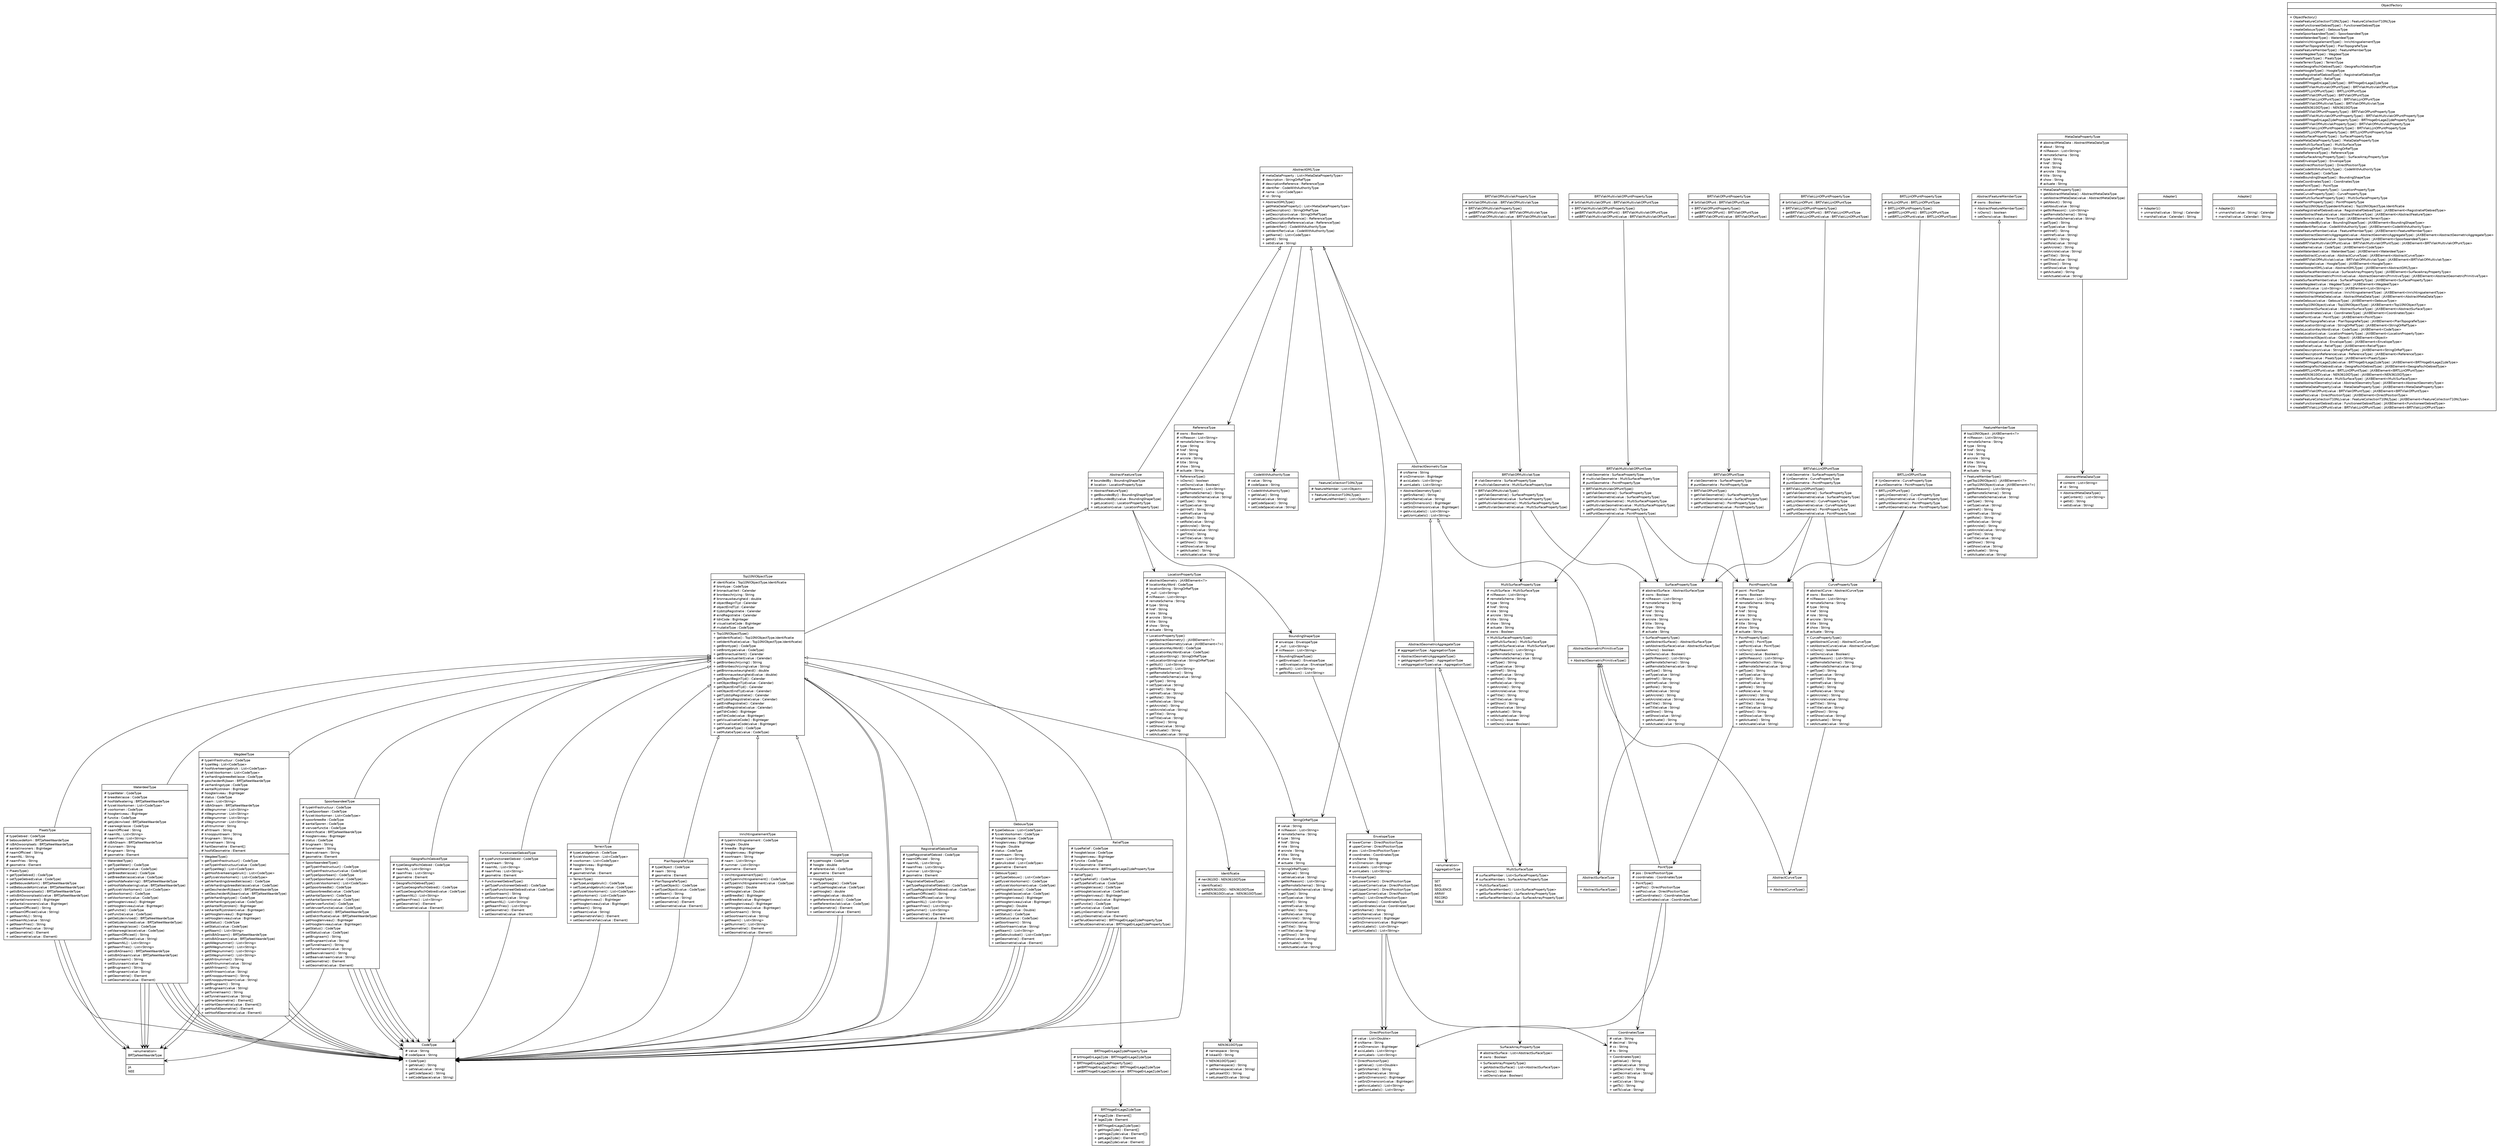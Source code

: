 #!/usr/local/bin/dot
#
# Class diagram 
# Generated by UMLGraph version R5_6-24-gf6e263 (http://www.umlgraph.org/)
#

digraph G {
	edge [fontname="Helvetica",fontsize=10,labelfontname="Helvetica",labelfontsize=10];
	node [fontname="Helvetica",fontsize=10,shape=plaintext];
	nodesep=0.25;
	ranksep=0.5;
	// nl.b3p.topnl.top10nl.BRTJaNeeWaardeType
	c683 [label=<<table title="nl.b3p.topnl.top10nl.BRTJaNeeWaardeType" border="0" cellborder="1" cellspacing="0" cellpadding="2" port="p" href="./BRTJaNeeWaardeType.html">
		<tr><td><table border="0" cellspacing="0" cellpadding="1">
<tr><td align="center" balign="center"> &#171;enumeration&#187; </td></tr>
<tr><td align="center" balign="center"> BRTJaNeeWaardeType </td></tr>
		</table></td></tr>
		<tr><td><table border="0" cellspacing="0" cellpadding="1">
<tr><td align="left" balign="left">  </td></tr>
		</table></td></tr>
		<tr><td><table border="0" cellspacing="0" cellpadding="1">
<tr><td align="left" balign="left"> JA </td></tr>
<tr><td align="left" balign="left"> NEE </td></tr>
		</table></td></tr>
		</table>>, URL="./BRTJaNeeWaardeType.html", fontname="Helvetica", fontcolor="black", fontsize=10.0];
	// nl.b3p.topnl.top10nl.AbstractGeometricPrimitiveType
	c684 [label=<<table title="nl.b3p.topnl.top10nl.AbstractGeometricPrimitiveType" border="0" cellborder="1" cellspacing="0" cellpadding="2" port="p" href="./AbstractGeometricPrimitiveType.html">
		<tr><td><table border="0" cellspacing="0" cellpadding="1">
<tr><td align="center" balign="center"><font face="Helvetica-Oblique"> AbstractGeometricPrimitiveType </font></td></tr>
		</table></td></tr>
		<tr><td><table border="0" cellspacing="0" cellpadding="1">
<tr><td align="left" balign="left">  </td></tr>
		</table></td></tr>
		<tr><td><table border="0" cellspacing="0" cellpadding="1">
<tr><td align="left" balign="left"> + AbstractGeometricPrimitiveType() </td></tr>
		</table></td></tr>
		</table>>, URL="./AbstractGeometricPrimitiveType.html", fontname="Helvetica", fontcolor="black", fontsize=10.0];
	// nl.b3p.topnl.top10nl.SurfacePropertyType
	c685 [label=<<table title="nl.b3p.topnl.top10nl.SurfacePropertyType" border="0" cellborder="1" cellspacing="0" cellpadding="2" port="p" href="./SurfacePropertyType.html">
		<tr><td><table border="0" cellspacing="0" cellpadding="1">
<tr><td align="center" balign="center"> SurfacePropertyType </td></tr>
		</table></td></tr>
		<tr><td><table border="0" cellspacing="0" cellpadding="1">
<tr><td align="left" balign="left"> # abstractSurface : AbstractSurfaceType </td></tr>
<tr><td align="left" balign="left"> # owns : Boolean </td></tr>
<tr><td align="left" balign="left"> # nilReason : List&lt;String&gt; </td></tr>
<tr><td align="left" balign="left"> # remoteSchema : String </td></tr>
<tr><td align="left" balign="left"> # type : String </td></tr>
<tr><td align="left" balign="left"> # href : String </td></tr>
<tr><td align="left" balign="left"> # role : String </td></tr>
<tr><td align="left" balign="left"> # arcrole : String </td></tr>
<tr><td align="left" balign="left"> # title : String </td></tr>
<tr><td align="left" balign="left"> # show : String </td></tr>
<tr><td align="left" balign="left"> # actuate : String </td></tr>
		</table></td></tr>
		<tr><td><table border="0" cellspacing="0" cellpadding="1">
<tr><td align="left" balign="left"> + SurfacePropertyType() </td></tr>
<tr><td align="left" balign="left"> + getAbstractSurface() : AbstractSurfaceType </td></tr>
<tr><td align="left" balign="left"> + setAbstractSurface(value : AbstractSurfaceType) </td></tr>
<tr><td align="left" balign="left"> + isOwns() : boolean </td></tr>
<tr><td align="left" balign="left"> + setOwns(value : Boolean) </td></tr>
<tr><td align="left" balign="left"> + getNilReason() : List&lt;String&gt; </td></tr>
<tr><td align="left" balign="left"> + getRemoteSchema() : String </td></tr>
<tr><td align="left" balign="left"> + setRemoteSchema(value : String) </td></tr>
<tr><td align="left" balign="left"> + getType() : String </td></tr>
<tr><td align="left" balign="left"> + setType(value : String) </td></tr>
<tr><td align="left" balign="left"> + getHref() : String </td></tr>
<tr><td align="left" balign="left"> + setHref(value : String) </td></tr>
<tr><td align="left" balign="left"> + getRole() : String </td></tr>
<tr><td align="left" balign="left"> + setRole(value : String) </td></tr>
<tr><td align="left" balign="left"> + getArcrole() : String </td></tr>
<tr><td align="left" balign="left"> + setArcrole(value : String) </td></tr>
<tr><td align="left" balign="left"> + getTitle() : String </td></tr>
<tr><td align="left" balign="left"> + setTitle(value : String) </td></tr>
<tr><td align="left" balign="left"> + getShow() : String </td></tr>
<tr><td align="left" balign="left"> + setShow(value : String) </td></tr>
<tr><td align="left" balign="left"> + getActuate() : String </td></tr>
<tr><td align="left" balign="left"> + setActuate(value : String) </td></tr>
		</table></td></tr>
		</table>>, URL="./SurfacePropertyType.html", fontname="Helvetica", fontcolor="black", fontsize=10.0];
	// nl.b3p.topnl.top10nl.FeatureMemberType
	c686 [label=<<table title="nl.b3p.topnl.top10nl.FeatureMemberType" border="0" cellborder="1" cellspacing="0" cellpadding="2" port="p" href="./FeatureMemberType.html">
		<tr><td><table border="0" cellspacing="0" cellpadding="1">
<tr><td align="center" balign="center"> FeatureMemberType </td></tr>
		</table></td></tr>
		<tr><td><table border="0" cellspacing="0" cellpadding="1">
<tr><td align="left" balign="left"> # top10NlObject : JAXBElement&lt;?&gt; </td></tr>
<tr><td align="left" balign="left"> # nilReason : List&lt;String&gt; </td></tr>
<tr><td align="left" balign="left"> # remoteSchema : String </td></tr>
<tr><td align="left" balign="left"> # type : String </td></tr>
<tr><td align="left" balign="left"> # href : String </td></tr>
<tr><td align="left" balign="left"> # role : String </td></tr>
<tr><td align="left" balign="left"> # arcrole : String </td></tr>
<tr><td align="left" balign="left"> # title : String </td></tr>
<tr><td align="left" balign="left"> # show : String </td></tr>
<tr><td align="left" balign="left"> # actuate : String </td></tr>
		</table></td></tr>
		<tr><td><table border="0" cellspacing="0" cellpadding="1">
<tr><td align="left" balign="left"> + FeatureMemberType() </td></tr>
<tr><td align="left" balign="left"> + getTop10NlObject() : JAXBElement&lt;?&gt; </td></tr>
<tr><td align="left" balign="left"> + setTop10NlObject(value : JAXBElement&lt;?&gt;) </td></tr>
<tr><td align="left" balign="left"> + getNilReason() : List&lt;String&gt; </td></tr>
<tr><td align="left" balign="left"> + getRemoteSchema() : String </td></tr>
<tr><td align="left" balign="left"> + setRemoteSchema(value : String) </td></tr>
<tr><td align="left" balign="left"> + getType() : String </td></tr>
<tr><td align="left" balign="left"> + setType(value : String) </td></tr>
<tr><td align="left" balign="left"> + getHref() : String </td></tr>
<tr><td align="left" balign="left"> + setHref(value : String) </td></tr>
<tr><td align="left" balign="left"> + getRole() : String </td></tr>
<tr><td align="left" balign="left"> + setRole(value : String) </td></tr>
<tr><td align="left" balign="left"> + getArcrole() : String </td></tr>
<tr><td align="left" balign="left"> + setArcrole(value : String) </td></tr>
<tr><td align="left" balign="left"> + getTitle() : String </td></tr>
<tr><td align="left" balign="left"> + setTitle(value : String) </td></tr>
<tr><td align="left" balign="left"> + getShow() : String </td></tr>
<tr><td align="left" balign="left"> + setShow(value : String) </td></tr>
<tr><td align="left" balign="left"> + getActuate() : String </td></tr>
<tr><td align="left" balign="left"> + setActuate(value : String) </td></tr>
		</table></td></tr>
		</table>>, URL="./FeatureMemberType.html", fontname="Helvetica", fontcolor="black", fontsize=10.0];
	// nl.b3p.topnl.top10nl.CodeWithAuthorityType
	c687 [label=<<table title="nl.b3p.topnl.top10nl.CodeWithAuthorityType" border="0" cellborder="1" cellspacing="0" cellpadding="2" port="p" href="./CodeWithAuthorityType.html">
		<tr><td><table border="0" cellspacing="0" cellpadding="1">
<tr><td align="center" balign="center"> CodeWithAuthorityType </td></tr>
		</table></td></tr>
		<tr><td><table border="0" cellspacing="0" cellpadding="1">
<tr><td align="left" balign="left"> # value : String </td></tr>
<tr><td align="left" balign="left"> # codeSpace : String </td></tr>
		</table></td></tr>
		<tr><td><table border="0" cellspacing="0" cellpadding="1">
<tr><td align="left" balign="left"> + CodeWithAuthorityType() </td></tr>
<tr><td align="left" balign="left"> + getValue() : String </td></tr>
<tr><td align="left" balign="left"> + setValue(value : String) </td></tr>
<tr><td align="left" balign="left"> + getCodeSpace() : String </td></tr>
<tr><td align="left" balign="left"> + setCodeSpace(value : String) </td></tr>
		</table></td></tr>
		</table>>, URL="./CodeWithAuthorityType.html", fontname="Helvetica", fontcolor="black", fontsize=10.0];
	// nl.b3p.topnl.top10nl.AbstractFeatureMemberType
	c688 [label=<<table title="nl.b3p.topnl.top10nl.AbstractFeatureMemberType" border="0" cellborder="1" cellspacing="0" cellpadding="2" port="p" href="./AbstractFeatureMemberType.html">
		<tr><td><table border="0" cellspacing="0" cellpadding="1">
<tr><td align="center" balign="center"><font face="Helvetica-Oblique"> AbstractFeatureMemberType </font></td></tr>
		</table></td></tr>
		<tr><td><table border="0" cellspacing="0" cellpadding="1">
<tr><td align="left" balign="left"> # owns : Boolean </td></tr>
		</table></td></tr>
		<tr><td><table border="0" cellspacing="0" cellpadding="1">
<tr><td align="left" balign="left"> + AbstractFeatureMemberType() </td></tr>
<tr><td align="left" balign="left"> + isOwns() : boolean </td></tr>
<tr><td align="left" balign="left"> + setOwns(value : Boolean) </td></tr>
		</table></td></tr>
		</table>>, URL="./AbstractFeatureMemberType.html", fontname="Helvetica", fontcolor="black", fontsize=10.0];
	// nl.b3p.topnl.top10nl.BRTVlakOfMultivlakType
	c689 [label=<<table title="nl.b3p.topnl.top10nl.BRTVlakOfMultivlakType" border="0" cellborder="1" cellspacing="0" cellpadding="2" port="p" href="./BRTVlakOfMultivlakType.html">
		<tr><td><table border="0" cellspacing="0" cellpadding="1">
<tr><td align="center" balign="center"> BRTVlakOfMultivlakType </td></tr>
		</table></td></tr>
		<tr><td><table border="0" cellspacing="0" cellpadding="1">
<tr><td align="left" balign="left"> # vlakGeometrie : SurfacePropertyType </td></tr>
<tr><td align="left" balign="left"> # multivlakGeometrie : MultiSurfacePropertyType </td></tr>
		</table></td></tr>
		<tr><td><table border="0" cellspacing="0" cellpadding="1">
<tr><td align="left" balign="left"> + BRTVlakOfMultivlakType() </td></tr>
<tr><td align="left" balign="left"> + getVlakGeometrie() : SurfacePropertyType </td></tr>
<tr><td align="left" balign="left"> + setVlakGeometrie(value : SurfacePropertyType) </td></tr>
<tr><td align="left" balign="left"> + getMultivlakGeometrie() : MultiSurfacePropertyType </td></tr>
<tr><td align="left" balign="left"> + setMultivlakGeometrie(value : MultiSurfacePropertyType) </td></tr>
		</table></td></tr>
		</table>>, URL="./BRTVlakOfMultivlakType.html", fontname="Helvetica", fontcolor="black", fontsize=10.0];
	// nl.b3p.topnl.top10nl.MultiSurfacePropertyType
	c690 [label=<<table title="nl.b3p.topnl.top10nl.MultiSurfacePropertyType" border="0" cellborder="1" cellspacing="0" cellpadding="2" port="p" href="./MultiSurfacePropertyType.html">
		<tr><td><table border="0" cellspacing="0" cellpadding="1">
<tr><td align="center" balign="center"> MultiSurfacePropertyType </td></tr>
		</table></td></tr>
		<tr><td><table border="0" cellspacing="0" cellpadding="1">
<tr><td align="left" balign="left"> # multiSurface : MultiSurfaceType </td></tr>
<tr><td align="left" balign="left"> # nilReason : List&lt;String&gt; </td></tr>
<tr><td align="left" balign="left"> # remoteSchema : String </td></tr>
<tr><td align="left" balign="left"> # type : String </td></tr>
<tr><td align="left" balign="left"> # href : String </td></tr>
<tr><td align="left" balign="left"> # role : String </td></tr>
<tr><td align="left" balign="left"> # arcrole : String </td></tr>
<tr><td align="left" balign="left"> # title : String </td></tr>
<tr><td align="left" balign="left"> # show : String </td></tr>
<tr><td align="left" balign="left"> # actuate : String </td></tr>
<tr><td align="left" balign="left"> # owns : Boolean </td></tr>
		</table></td></tr>
		<tr><td><table border="0" cellspacing="0" cellpadding="1">
<tr><td align="left" balign="left"> + MultiSurfacePropertyType() </td></tr>
<tr><td align="left" balign="left"> + getMultiSurface() : MultiSurfaceType </td></tr>
<tr><td align="left" balign="left"> + setMultiSurface(value : MultiSurfaceType) </td></tr>
<tr><td align="left" balign="left"> + getNilReason() : List&lt;String&gt; </td></tr>
<tr><td align="left" balign="left"> + getRemoteSchema() : String </td></tr>
<tr><td align="left" balign="left"> + setRemoteSchema(value : String) </td></tr>
<tr><td align="left" balign="left"> + getType() : String </td></tr>
<tr><td align="left" balign="left"> + setType(value : String) </td></tr>
<tr><td align="left" balign="left"> + getHref() : String </td></tr>
<tr><td align="left" balign="left"> + setHref(value : String) </td></tr>
<tr><td align="left" balign="left"> + getRole() : String </td></tr>
<tr><td align="left" balign="left"> + setRole(value : String) </td></tr>
<tr><td align="left" balign="left"> + getArcrole() : String </td></tr>
<tr><td align="left" balign="left"> + setArcrole(value : String) </td></tr>
<tr><td align="left" balign="left"> + getTitle() : String </td></tr>
<tr><td align="left" balign="left"> + setTitle(value : String) </td></tr>
<tr><td align="left" balign="left"> + getShow() : String </td></tr>
<tr><td align="left" balign="left"> + setShow(value : String) </td></tr>
<tr><td align="left" balign="left"> + getActuate() : String </td></tr>
<tr><td align="left" balign="left"> + setActuate(value : String) </td></tr>
<tr><td align="left" balign="left"> + isOwns() : boolean </td></tr>
<tr><td align="left" balign="left"> + setOwns(value : Boolean) </td></tr>
		</table></td></tr>
		</table>>, URL="./MultiSurfacePropertyType.html", fontname="Helvetica", fontcolor="black", fontsize=10.0];
	// nl.b3p.topnl.top10nl.PointType
	c691 [label=<<table title="nl.b3p.topnl.top10nl.PointType" border="0" cellborder="1" cellspacing="0" cellpadding="2" port="p" href="./PointType.html">
		<tr><td><table border="0" cellspacing="0" cellpadding="1">
<tr><td align="center" balign="center"> PointType </td></tr>
		</table></td></tr>
		<tr><td><table border="0" cellspacing="0" cellpadding="1">
<tr><td align="left" balign="left"> # pos : DirectPositionType </td></tr>
<tr><td align="left" balign="left"> # coordinates : CoordinatesType </td></tr>
		</table></td></tr>
		<tr><td><table border="0" cellspacing="0" cellpadding="1">
<tr><td align="left" balign="left"> + PointType() </td></tr>
<tr><td align="left" balign="left"> + getPos() : DirectPositionType </td></tr>
<tr><td align="left" balign="left"> + setPos(value : DirectPositionType) </td></tr>
<tr><td align="left" balign="left"> + getCoordinates() : CoordinatesType </td></tr>
<tr><td align="left" balign="left"> + setCoordinates(value : CoordinatesType) </td></tr>
		</table></td></tr>
		</table>>, URL="./PointType.html", fontname="Helvetica", fontcolor="black", fontsize=10.0];
	// nl.b3p.topnl.top10nl.MetaDataPropertyType
	c692 [label=<<table title="nl.b3p.topnl.top10nl.MetaDataPropertyType" border="0" cellborder="1" cellspacing="0" cellpadding="2" port="p" href="./MetaDataPropertyType.html">
		<tr><td><table border="0" cellspacing="0" cellpadding="1">
<tr><td align="center" balign="center"> MetaDataPropertyType </td></tr>
		</table></td></tr>
		<tr><td><table border="0" cellspacing="0" cellpadding="1">
<tr><td align="left" balign="left"> # abstractMetaData : AbstractMetaDataType </td></tr>
<tr><td align="left" balign="left"> # about : String </td></tr>
<tr><td align="left" balign="left"> # nilReason : List&lt;String&gt; </td></tr>
<tr><td align="left" balign="left"> # remoteSchema : String </td></tr>
<tr><td align="left" balign="left"> # type : String </td></tr>
<tr><td align="left" balign="left"> # href : String </td></tr>
<tr><td align="left" balign="left"> # role : String </td></tr>
<tr><td align="left" balign="left"> # arcrole : String </td></tr>
<tr><td align="left" balign="left"> # title : String </td></tr>
<tr><td align="left" balign="left"> # show : String </td></tr>
<tr><td align="left" balign="left"> # actuate : String </td></tr>
		</table></td></tr>
		<tr><td><table border="0" cellspacing="0" cellpadding="1">
<tr><td align="left" balign="left"> + MetaDataPropertyType() </td></tr>
<tr><td align="left" balign="left"> + getAbstractMetaData() : AbstractMetaDataType </td></tr>
<tr><td align="left" balign="left"> + setAbstractMetaData(value : AbstractMetaDataType) </td></tr>
<tr><td align="left" balign="left"> + getAbout() : String </td></tr>
<tr><td align="left" balign="left"> + setAbout(value : String) </td></tr>
<tr><td align="left" balign="left"> + getNilReason() : List&lt;String&gt; </td></tr>
<tr><td align="left" balign="left"> + getRemoteSchema() : String </td></tr>
<tr><td align="left" balign="left"> + setRemoteSchema(value : String) </td></tr>
<tr><td align="left" balign="left"> + getType() : String </td></tr>
<tr><td align="left" balign="left"> + setType(value : String) </td></tr>
<tr><td align="left" balign="left"> + getHref() : String </td></tr>
<tr><td align="left" balign="left"> + setHref(value : String) </td></tr>
<tr><td align="left" balign="left"> + getRole() : String </td></tr>
<tr><td align="left" balign="left"> + setRole(value : String) </td></tr>
<tr><td align="left" balign="left"> + getArcrole() : String </td></tr>
<tr><td align="left" balign="left"> + setArcrole(value : String) </td></tr>
<tr><td align="left" balign="left"> + getTitle() : String </td></tr>
<tr><td align="left" balign="left"> + setTitle(value : String) </td></tr>
<tr><td align="left" balign="left"> + getShow() : String </td></tr>
<tr><td align="left" balign="left"> + setShow(value : String) </td></tr>
<tr><td align="left" balign="left"> + getActuate() : String </td></tr>
<tr><td align="left" balign="left"> + setActuate(value : String) </td></tr>
		</table></td></tr>
		</table>>, URL="./MetaDataPropertyType.html", fontname="Helvetica", fontcolor="black", fontsize=10.0];
	// nl.b3p.topnl.top10nl.AggregationType
	c693 [label=<<table title="nl.b3p.topnl.top10nl.AggregationType" border="0" cellborder="1" cellspacing="0" cellpadding="2" port="p" href="./AggregationType.html">
		<tr><td><table border="0" cellspacing="0" cellpadding="1">
<tr><td align="center" balign="center"> &#171;enumeration&#187; </td></tr>
<tr><td align="center" balign="center"> AggregationType </td></tr>
		</table></td></tr>
		<tr><td><table border="0" cellspacing="0" cellpadding="1">
<tr><td align="left" balign="left">  </td></tr>
		</table></td></tr>
		<tr><td><table border="0" cellspacing="0" cellpadding="1">
<tr><td align="left" balign="left"> SET </td></tr>
<tr><td align="left" balign="left"> BAG </td></tr>
<tr><td align="left" balign="left"> SEQUENCE </td></tr>
<tr><td align="left" balign="left"> ARRAY </td></tr>
<tr><td align="left" balign="left"> RECORD </td></tr>
<tr><td align="left" balign="left"> TABLE </td></tr>
		</table></td></tr>
		</table>>, URL="./AggregationType.html", fontname="Helvetica", fontcolor="black", fontsize=10.0];
	// nl.b3p.topnl.top10nl.AbstractGMLType
	c694 [label=<<table title="nl.b3p.topnl.top10nl.AbstractGMLType" border="0" cellborder="1" cellspacing="0" cellpadding="2" port="p" href="./AbstractGMLType.html">
		<tr><td><table border="0" cellspacing="0" cellpadding="1">
<tr><td align="center" balign="center"><font face="Helvetica-Oblique"> AbstractGMLType </font></td></tr>
		</table></td></tr>
		<tr><td><table border="0" cellspacing="0" cellpadding="1">
<tr><td align="left" balign="left"> # metaDataProperty : List&lt;MetaDataPropertyType&gt; </td></tr>
<tr><td align="left" balign="left"> # description : StringOrRefType </td></tr>
<tr><td align="left" balign="left"> # descriptionReference : ReferenceType </td></tr>
<tr><td align="left" balign="left"> # identifier : CodeWithAuthorityType </td></tr>
<tr><td align="left" balign="left"> # name : List&lt;CodeType&gt; </td></tr>
<tr><td align="left" balign="left"> # id : String </td></tr>
		</table></td></tr>
		<tr><td><table border="0" cellspacing="0" cellpadding="1">
<tr><td align="left" balign="left"> + AbstractGMLType() </td></tr>
<tr><td align="left" balign="left"> + getMetaDataProperty() : List&lt;MetaDataPropertyType&gt; </td></tr>
<tr><td align="left" balign="left"> + getDescription() : StringOrRefType </td></tr>
<tr><td align="left" balign="left"> + setDescription(value : StringOrRefType) </td></tr>
<tr><td align="left" balign="left"> + getDescriptionReference() : ReferenceType </td></tr>
<tr><td align="left" balign="left"> + setDescriptionReference(value : ReferenceType) </td></tr>
<tr><td align="left" balign="left"> + getIdentifier() : CodeWithAuthorityType </td></tr>
<tr><td align="left" balign="left"> + setIdentifier(value : CodeWithAuthorityType) </td></tr>
<tr><td align="left" balign="left"> + getName() : List&lt;CodeType&gt; </td></tr>
<tr><td align="left" balign="left"> + getId() : String </td></tr>
<tr><td align="left" balign="left"> + setId(value : String) </td></tr>
		</table></td></tr>
		</table>>, URL="./AbstractGMLType.html", fontname="Helvetica", fontcolor="black", fontsize=10.0];
	// nl.b3p.topnl.top10nl.AbstractGeometricAggregateType
	c695 [label=<<table title="nl.b3p.topnl.top10nl.AbstractGeometricAggregateType" border="0" cellborder="1" cellspacing="0" cellpadding="2" port="p" href="./AbstractGeometricAggregateType.html">
		<tr><td><table border="0" cellspacing="0" cellpadding="1">
<tr><td align="center" balign="center"><font face="Helvetica-Oblique"> AbstractGeometricAggregateType </font></td></tr>
		</table></td></tr>
		<tr><td><table border="0" cellspacing="0" cellpadding="1">
<tr><td align="left" balign="left"> # aggregationType : AggregationType </td></tr>
		</table></td></tr>
		<tr><td><table border="0" cellspacing="0" cellpadding="1">
<tr><td align="left" balign="left"> + AbstractGeometricAggregateType() </td></tr>
<tr><td align="left" balign="left"> + getAggregationType() : AggregationType </td></tr>
<tr><td align="left" balign="left"> + setAggregationType(value : AggregationType) </td></tr>
		</table></td></tr>
		</table>>, URL="./AbstractGeometricAggregateType.html", fontname="Helvetica", fontcolor="black", fontsize=10.0];
	// nl.b3p.topnl.top10nl.FeatureCollectionT10NLType
	c696 [label=<<table title="nl.b3p.topnl.top10nl.FeatureCollectionT10NLType" border="0" cellborder="1" cellspacing="0" cellpadding="2" port="p" href="./FeatureCollectionT10NLType.html">
		<tr><td><table border="0" cellspacing="0" cellpadding="1">
<tr><td align="center" balign="center"> FeatureCollectionT10NLType </td></tr>
		</table></td></tr>
		<tr><td><table border="0" cellspacing="0" cellpadding="1">
<tr><td align="left" balign="left"> # featureMember : List&lt;Object&gt; </td></tr>
		</table></td></tr>
		<tr><td><table border="0" cellspacing="0" cellpadding="1">
<tr><td align="left" balign="left"> + FeatureCollectionT10NLType() </td></tr>
<tr><td align="left" balign="left"> + getFeatureMember() : List&lt;Object&gt; </td></tr>
		</table></td></tr>
		</table>>, URL="./FeatureCollectionT10NLType.html", fontname="Helvetica", fontcolor="black", fontsize=10.0];
	// nl.b3p.topnl.top10nl.ReliefType
	c697 [label=<<table title="nl.b3p.topnl.top10nl.ReliefType" border="0" cellborder="1" cellspacing="0" cellpadding="2" port="p" href="./ReliefType.html">
		<tr><td><table border="0" cellspacing="0" cellpadding="1">
<tr><td align="center" balign="center"> ReliefType </td></tr>
		</table></td></tr>
		<tr><td><table border="0" cellspacing="0" cellpadding="1">
<tr><td align="left" balign="left"> # typeRelief : CodeType </td></tr>
<tr><td align="left" balign="left"> # hoogteklasse : CodeType </td></tr>
<tr><td align="left" balign="left"> # hoogteniveau : BigInteger </td></tr>
<tr><td align="left" balign="left"> # functie : CodeType </td></tr>
<tr><td align="left" balign="left"> # lijnGeometrie : Element </td></tr>
<tr><td align="left" balign="left"> # taludGeometrie : BRTHogeEnLageZijdePropertyType </td></tr>
		</table></td></tr>
		<tr><td><table border="0" cellspacing="0" cellpadding="1">
<tr><td align="left" balign="left"> + ReliefType() </td></tr>
<tr><td align="left" balign="left"> + getTypeRelief() : CodeType </td></tr>
<tr><td align="left" balign="left"> + setTypeRelief(value : CodeType) </td></tr>
<tr><td align="left" balign="left"> + getHoogteklasse() : CodeType </td></tr>
<tr><td align="left" balign="left"> + setHoogteklasse(value : CodeType) </td></tr>
<tr><td align="left" balign="left"> + getHoogteniveau() : BigInteger </td></tr>
<tr><td align="left" balign="left"> + setHoogteniveau(value : BigInteger) </td></tr>
<tr><td align="left" balign="left"> + getFunctie() : CodeType </td></tr>
<tr><td align="left" balign="left"> + setFunctie(value : CodeType) </td></tr>
<tr><td align="left" balign="left"> + getLijnGeometrie() : Element </td></tr>
<tr><td align="left" balign="left"> + setLijnGeometrie(value : Element) </td></tr>
<tr><td align="left" balign="left"> + getTaludGeometrie() : BRTHogeEnLageZijdePropertyType </td></tr>
<tr><td align="left" balign="left"> + setTaludGeometrie(value : BRTHogeEnLageZijdePropertyType) </td></tr>
		</table></td></tr>
		</table>>, URL="./ReliefType.html", fontname="Helvetica", fontcolor="black", fontsize=10.0];
	// nl.b3p.topnl.top10nl.WegdeelType
	c698 [label=<<table title="nl.b3p.topnl.top10nl.WegdeelType" border="0" cellborder="1" cellspacing="0" cellpadding="2" port="p" href="./WegdeelType.html">
		<tr><td><table border="0" cellspacing="0" cellpadding="1">
<tr><td align="center" balign="center"> WegdeelType </td></tr>
		</table></td></tr>
		<tr><td><table border="0" cellspacing="0" cellpadding="1">
<tr><td align="left" balign="left"> # typeInfrastructuur : CodeType </td></tr>
<tr><td align="left" balign="left"> # typeWeg : List&lt;CodeType&gt; </td></tr>
<tr><td align="left" balign="left"> # hoofdverkeersgebruik : List&lt;CodeType&gt; </td></tr>
<tr><td align="left" balign="left"> # fysiekVoorkomen : List&lt;CodeType&gt; </td></tr>
<tr><td align="left" balign="left"> # verhardingsbreedteklasse : CodeType </td></tr>
<tr><td align="left" balign="left"> # gescheidenRijbaan : BRTJaNeeWaardeType </td></tr>
<tr><td align="left" balign="left"> # verhardingstype : CodeType </td></tr>
<tr><td align="left" balign="left"> # aantalRijstroken : BigInteger </td></tr>
<tr><td align="left" balign="left"> # hoogteniveau : BigInteger </td></tr>
<tr><td align="left" balign="left"> # status : CodeType </td></tr>
<tr><td align="left" balign="left"> # naam : List&lt;String&gt; </td></tr>
<tr><td align="left" balign="left"> # isBAGnaam : BRTJaNeeWaardeType </td></tr>
<tr><td align="left" balign="left"> # aWegnummer : List&lt;String&gt; </td></tr>
<tr><td align="left" balign="left"> # nWegnummer : List&lt;String&gt; </td></tr>
<tr><td align="left" balign="left"> # eWegnummer : List&lt;String&gt; </td></tr>
<tr><td align="left" balign="left"> # sWegnummer : List&lt;String&gt; </td></tr>
<tr><td align="left" balign="left"> # afritnummer : String </td></tr>
<tr><td align="left" balign="left"> # afritnaam : String </td></tr>
<tr><td align="left" balign="left"> # knooppuntnaam : String </td></tr>
<tr><td align="left" balign="left"> # brugnaam : String </td></tr>
<tr><td align="left" balign="left"> # tunnelnaam : String </td></tr>
<tr><td align="left" balign="left"> # hartGeometrie : Element[] </td></tr>
<tr><td align="left" balign="left"> # hoofdGeometrie : Element </td></tr>
		</table></td></tr>
		<tr><td><table border="0" cellspacing="0" cellpadding="1">
<tr><td align="left" balign="left"> + WegdeelType() </td></tr>
<tr><td align="left" balign="left"> + getTypeInfrastructuur() : CodeType </td></tr>
<tr><td align="left" balign="left"> + setTypeInfrastructuur(value : CodeType) </td></tr>
<tr><td align="left" balign="left"> + getTypeWeg() : List&lt;CodeType&gt; </td></tr>
<tr><td align="left" balign="left"> + getHoofdverkeersgebruik() : List&lt;CodeType&gt; </td></tr>
<tr><td align="left" balign="left"> + getFysiekVoorkomen() : List&lt;CodeType&gt; </td></tr>
<tr><td align="left" balign="left"> + getVerhardingsbreedteklasse() : CodeType </td></tr>
<tr><td align="left" balign="left"> + setVerhardingsbreedteklasse(value : CodeType) </td></tr>
<tr><td align="left" balign="left"> + getGescheidenRijbaan() : BRTJaNeeWaardeType </td></tr>
<tr><td align="left" balign="left"> + setGescheidenRijbaan(value : BRTJaNeeWaardeType) </td></tr>
<tr><td align="left" balign="left"> + getVerhardingstype() : CodeType </td></tr>
<tr><td align="left" balign="left"> + setVerhardingstype(value : CodeType) </td></tr>
<tr><td align="left" balign="left"> + getAantalRijstroken() : BigInteger </td></tr>
<tr><td align="left" balign="left"> + setAantalRijstroken(value : BigInteger) </td></tr>
<tr><td align="left" balign="left"> + getHoogteniveau() : BigInteger </td></tr>
<tr><td align="left" balign="left"> + setHoogteniveau(value : BigInteger) </td></tr>
<tr><td align="left" balign="left"> + getStatus() : CodeType </td></tr>
<tr><td align="left" balign="left"> + setStatus(value : CodeType) </td></tr>
<tr><td align="left" balign="left"> + getNaam() : List&lt;String&gt; </td></tr>
<tr><td align="left" balign="left"> + getIsBAGnaam() : BRTJaNeeWaardeType </td></tr>
<tr><td align="left" balign="left"> + setIsBAGnaam(value : BRTJaNeeWaardeType) </td></tr>
<tr><td align="left" balign="left"> + getAWegnummer() : List&lt;String&gt; </td></tr>
<tr><td align="left" balign="left"> + getNWegnummer() : List&lt;String&gt; </td></tr>
<tr><td align="left" balign="left"> + getEWegnummer() : List&lt;String&gt; </td></tr>
<tr><td align="left" balign="left"> + getSWegnummer() : List&lt;String&gt; </td></tr>
<tr><td align="left" balign="left"> + getAfritnummer() : String </td></tr>
<tr><td align="left" balign="left"> + setAfritnummer(value : String) </td></tr>
<tr><td align="left" balign="left"> + getAfritnaam() : String </td></tr>
<tr><td align="left" balign="left"> + setAfritnaam(value : String) </td></tr>
<tr><td align="left" balign="left"> + getKnooppuntnaam() : String </td></tr>
<tr><td align="left" balign="left"> + setKnooppuntnaam(value : String) </td></tr>
<tr><td align="left" balign="left"> + getBrugnaam() : String </td></tr>
<tr><td align="left" balign="left"> + setBrugnaam(value : String) </td></tr>
<tr><td align="left" balign="left"> + getTunnelnaam() : String </td></tr>
<tr><td align="left" balign="left"> + setTunnelnaam(value : String) </td></tr>
<tr><td align="left" balign="left"> + getHartGeometrie() : Element[] </td></tr>
<tr><td align="left" balign="left"> + setHartGeometrie(value : Element[]) </td></tr>
<tr><td align="left" balign="left"> + getHoofdGeometrie() : Element </td></tr>
<tr><td align="left" balign="left"> + setHoofdGeometrie(value : Element) </td></tr>
		</table></td></tr>
		</table>>, URL="./WegdeelType.html", fontname="Helvetica", fontcolor="black", fontsize=10.0];
	// nl.b3p.topnl.top10nl.WaterdeelType
	c699 [label=<<table title="nl.b3p.topnl.top10nl.WaterdeelType" border="0" cellborder="1" cellspacing="0" cellpadding="2" port="p" href="./WaterdeelType.html">
		<tr><td><table border="0" cellspacing="0" cellpadding="1">
<tr><td align="center" balign="center"> WaterdeelType </td></tr>
		</table></td></tr>
		<tr><td><table border="0" cellspacing="0" cellpadding="1">
<tr><td align="left" balign="left"> # typeWater : CodeType </td></tr>
<tr><td align="left" balign="left"> # breedteklasse : CodeType </td></tr>
<tr><td align="left" balign="left"> # hoofdafwatering : BRTJaNeeWaardeType </td></tr>
<tr><td align="left" balign="left"> # fysiekVoorkomen : List&lt;CodeType&gt; </td></tr>
<tr><td align="left" balign="left"> # voorkomen : CodeType </td></tr>
<tr><td align="left" balign="left"> # hoogteniveau : BigInteger </td></tr>
<tr><td align="left" balign="left"> # functie : CodeType </td></tr>
<tr><td align="left" balign="left"> # getijdeinvloed : BRTJaNeeWaardeType </td></tr>
<tr><td align="left" balign="left"> # vaarwegklasse : CodeType </td></tr>
<tr><td align="left" balign="left"> # naamOfficieel : String </td></tr>
<tr><td align="left" balign="left"> # naamNL : List&lt;String&gt; </td></tr>
<tr><td align="left" balign="left"> # naamFries : List&lt;String&gt; </td></tr>
<tr><td align="left" balign="left"> # isBAGnaam : BRTJaNeeWaardeType </td></tr>
<tr><td align="left" balign="left"> # sluisnaam : String </td></tr>
<tr><td align="left" balign="left"> # brugnaam : String </td></tr>
<tr><td align="left" balign="left"> # geometrie : Element </td></tr>
		</table></td></tr>
		<tr><td><table border="0" cellspacing="0" cellpadding="1">
<tr><td align="left" balign="left"> + WaterdeelType() </td></tr>
<tr><td align="left" balign="left"> + getTypeWater() : CodeType </td></tr>
<tr><td align="left" balign="left"> + setTypeWater(value : CodeType) </td></tr>
<tr><td align="left" balign="left"> + getBreedteklasse() : CodeType </td></tr>
<tr><td align="left" balign="left"> + setBreedteklasse(value : CodeType) </td></tr>
<tr><td align="left" balign="left"> + getHoofdafwatering() : BRTJaNeeWaardeType </td></tr>
<tr><td align="left" balign="left"> + setHoofdafwatering(value : BRTJaNeeWaardeType) </td></tr>
<tr><td align="left" balign="left"> + getFysiekVoorkomen() : List&lt;CodeType&gt; </td></tr>
<tr><td align="left" balign="left"> + getVoorkomen() : CodeType </td></tr>
<tr><td align="left" balign="left"> + setVoorkomen(value : CodeType) </td></tr>
<tr><td align="left" balign="left"> + getHoogteniveau() : BigInteger </td></tr>
<tr><td align="left" balign="left"> + setHoogteniveau(value : BigInteger) </td></tr>
<tr><td align="left" balign="left"> + getFunctie() : CodeType </td></tr>
<tr><td align="left" balign="left"> + setFunctie(value : CodeType) </td></tr>
<tr><td align="left" balign="left"> + getGetijdeinvloed() : BRTJaNeeWaardeType </td></tr>
<tr><td align="left" balign="left"> + setGetijdeinvloed(value : BRTJaNeeWaardeType) </td></tr>
<tr><td align="left" balign="left"> + getVaarwegklasse() : CodeType </td></tr>
<tr><td align="left" balign="left"> + setVaarwegklasse(value : CodeType) </td></tr>
<tr><td align="left" balign="left"> + getNaamOfficieel() : String </td></tr>
<tr><td align="left" balign="left"> + setNaamOfficieel(value : String) </td></tr>
<tr><td align="left" balign="left"> + getNaamNL() : List&lt;String&gt; </td></tr>
<tr><td align="left" balign="left"> + getNaamFries() : List&lt;String&gt; </td></tr>
<tr><td align="left" balign="left"> + getIsBAGnaam() : BRTJaNeeWaardeType </td></tr>
<tr><td align="left" balign="left"> + setIsBAGnaam(value : BRTJaNeeWaardeType) </td></tr>
<tr><td align="left" balign="left"> + getSluisnaam() : String </td></tr>
<tr><td align="left" balign="left"> + setSluisnaam(value : String) </td></tr>
<tr><td align="left" balign="left"> + getBrugnaam() : String </td></tr>
<tr><td align="left" balign="left"> + setBrugnaam(value : String) </td></tr>
<tr><td align="left" balign="left"> + getGeometrie() : Element </td></tr>
<tr><td align="left" balign="left"> + setGeometrie(value : Element) </td></tr>
		</table></td></tr>
		</table>>, URL="./WaterdeelType.html", fontname="Helvetica", fontcolor="black", fontsize=10.0];
	// nl.b3p.topnl.top10nl.BRTLijnOfPuntPropertyType
	c700 [label=<<table title="nl.b3p.topnl.top10nl.BRTLijnOfPuntPropertyType" border="0" cellborder="1" cellspacing="0" cellpadding="2" port="p" href="./BRTLijnOfPuntPropertyType.html">
		<tr><td><table border="0" cellspacing="0" cellpadding="1">
<tr><td align="center" balign="center"> BRTLijnOfPuntPropertyType </td></tr>
		</table></td></tr>
		<tr><td><table border="0" cellspacing="0" cellpadding="1">
<tr><td align="left" balign="left"> # brtLijnOfPunt : BRTLijnOfPuntType </td></tr>
		</table></td></tr>
		<tr><td><table border="0" cellspacing="0" cellpadding="1">
<tr><td align="left" balign="left"> + BRTLijnOfPuntPropertyType() </td></tr>
<tr><td align="left" balign="left"> + getBRTLijnOfPunt() : BRTLijnOfPuntType </td></tr>
<tr><td align="left" balign="left"> + setBRTLijnOfPunt(value : BRTLijnOfPuntType) </td></tr>
		</table></td></tr>
		</table>>, URL="./BRTLijnOfPuntPropertyType.html", fontname="Helvetica", fontcolor="black", fontsize=10.0];
	// nl.b3p.topnl.top10nl.AbstractGeometryType
	c701 [label=<<table title="nl.b3p.topnl.top10nl.AbstractGeometryType" border="0" cellborder="1" cellspacing="0" cellpadding="2" port="p" href="./AbstractGeometryType.html">
		<tr><td><table border="0" cellspacing="0" cellpadding="1">
<tr><td align="center" balign="center"><font face="Helvetica-Oblique"> AbstractGeometryType </font></td></tr>
		</table></td></tr>
		<tr><td><table border="0" cellspacing="0" cellpadding="1">
<tr><td align="left" balign="left"> # srsName : String </td></tr>
<tr><td align="left" balign="left"> # srsDimension : BigInteger </td></tr>
<tr><td align="left" balign="left"> # axisLabels : List&lt;String&gt; </td></tr>
<tr><td align="left" balign="left"> # uomLabels : List&lt;String&gt; </td></tr>
		</table></td></tr>
		<tr><td><table border="0" cellspacing="0" cellpadding="1">
<tr><td align="left" balign="left"> + AbstractGeometryType() </td></tr>
<tr><td align="left" balign="left"> + getSrsName() : String </td></tr>
<tr><td align="left" balign="left"> + setSrsName(value : String) </td></tr>
<tr><td align="left" balign="left"> + getSrsDimension() : BigInteger </td></tr>
<tr><td align="left" balign="left"> + setSrsDimension(value : BigInteger) </td></tr>
<tr><td align="left" balign="left"> + getAxisLabels() : List&lt;String&gt; </td></tr>
<tr><td align="left" balign="left"> + getUomLabels() : List&lt;String&gt; </td></tr>
		</table></td></tr>
		</table>>, URL="./AbstractGeometryType.html", fontname="Helvetica", fontcolor="black", fontsize=10.0];
	// nl.b3p.topnl.top10nl.AbstractCurveType
	c702 [label=<<table title="nl.b3p.topnl.top10nl.AbstractCurveType" border="0" cellborder="1" cellspacing="0" cellpadding="2" port="p" href="./AbstractCurveType.html">
		<tr><td><table border="0" cellspacing="0" cellpadding="1">
<tr><td align="center" balign="center"><font face="Helvetica-Oblique"> AbstractCurveType </font></td></tr>
		</table></td></tr>
		<tr><td><table border="0" cellspacing="0" cellpadding="1">
<tr><td align="left" balign="left">  </td></tr>
		</table></td></tr>
		<tr><td><table border="0" cellspacing="0" cellpadding="1">
<tr><td align="left" balign="left"> + AbstractCurveType() </td></tr>
		</table></td></tr>
		</table>>, URL="./AbstractCurveType.html", fontname="Helvetica", fontcolor="black", fontsize=10.0];
	// nl.b3p.topnl.top10nl.SpoorbaandeelType
	c703 [label=<<table title="nl.b3p.topnl.top10nl.SpoorbaandeelType" border="0" cellborder="1" cellspacing="0" cellpadding="2" port="p" href="./SpoorbaandeelType.html">
		<tr><td><table border="0" cellspacing="0" cellpadding="1">
<tr><td align="center" balign="center"> SpoorbaandeelType </td></tr>
		</table></td></tr>
		<tr><td><table border="0" cellspacing="0" cellpadding="1">
<tr><td align="left" balign="left"> # typeInfrastructuur : CodeType </td></tr>
<tr><td align="left" balign="left"> # typeSpoorbaan : CodeType </td></tr>
<tr><td align="left" balign="left"> # fysiekVoorkomen : List&lt;CodeType&gt; </td></tr>
<tr><td align="left" balign="left"> # spoorbreedte : CodeType </td></tr>
<tr><td align="left" balign="left"> # aantalSporen : CodeType </td></tr>
<tr><td align="left" balign="left"> # vervoerfunctie : CodeType </td></tr>
<tr><td align="left" balign="left"> # elektrificatie : BRTJaNeeWaardeType </td></tr>
<tr><td align="left" balign="left"> # hoogteniveau : BigInteger </td></tr>
<tr><td align="left" balign="left"> # status : CodeType </td></tr>
<tr><td align="left" balign="left"> # brugnaam : String </td></tr>
<tr><td align="left" balign="left"> # tunnelnaam : String </td></tr>
<tr><td align="left" balign="left"> # baanvaknaam : String </td></tr>
<tr><td align="left" balign="left"> # geometrie : Element </td></tr>
		</table></td></tr>
		<tr><td><table border="0" cellspacing="0" cellpadding="1">
<tr><td align="left" balign="left"> + SpoorbaandeelType() </td></tr>
<tr><td align="left" balign="left"> + getTypeInfrastructuur() : CodeType </td></tr>
<tr><td align="left" balign="left"> + setTypeInfrastructuur(value : CodeType) </td></tr>
<tr><td align="left" balign="left"> + getTypeSpoorbaan() : CodeType </td></tr>
<tr><td align="left" balign="left"> + setTypeSpoorbaan(value : CodeType) </td></tr>
<tr><td align="left" balign="left"> + getFysiekVoorkomen() : List&lt;CodeType&gt; </td></tr>
<tr><td align="left" balign="left"> + getSpoorbreedte() : CodeType </td></tr>
<tr><td align="left" balign="left"> + setSpoorbreedte(value : CodeType) </td></tr>
<tr><td align="left" balign="left"> + getAantalSporen() : CodeType </td></tr>
<tr><td align="left" balign="left"> + setAantalSporen(value : CodeType) </td></tr>
<tr><td align="left" balign="left"> + getVervoerfunctie() : CodeType </td></tr>
<tr><td align="left" balign="left"> + setVervoerfunctie(value : CodeType) </td></tr>
<tr><td align="left" balign="left"> + getElektrificatie() : BRTJaNeeWaardeType </td></tr>
<tr><td align="left" balign="left"> + setElektrificatie(value : BRTJaNeeWaardeType) </td></tr>
<tr><td align="left" balign="left"> + getHoogteniveau() : BigInteger </td></tr>
<tr><td align="left" balign="left"> + setHoogteniveau(value : BigInteger) </td></tr>
<tr><td align="left" balign="left"> + getStatus() : CodeType </td></tr>
<tr><td align="left" balign="left"> + setStatus(value : CodeType) </td></tr>
<tr><td align="left" balign="left"> + getBrugnaam() : String </td></tr>
<tr><td align="left" balign="left"> + setBrugnaam(value : String) </td></tr>
<tr><td align="left" balign="left"> + getTunnelnaam() : String </td></tr>
<tr><td align="left" balign="left"> + setTunnelnaam(value : String) </td></tr>
<tr><td align="left" balign="left"> + getBaanvaknaam() : String </td></tr>
<tr><td align="left" balign="left"> + setBaanvaknaam(value : String) </td></tr>
<tr><td align="left" balign="left"> + getGeometrie() : Element </td></tr>
<tr><td align="left" balign="left"> + setGeometrie(value : Element) </td></tr>
		</table></td></tr>
		</table>>, URL="./SpoorbaandeelType.html", fontname="Helvetica", fontcolor="black", fontsize=10.0];
	// nl.b3p.topnl.top10nl.BRTVlakMultivlakOfPuntType
	c704 [label=<<table title="nl.b3p.topnl.top10nl.BRTVlakMultivlakOfPuntType" border="0" cellborder="1" cellspacing="0" cellpadding="2" port="p" href="./BRTVlakMultivlakOfPuntType.html">
		<tr><td><table border="0" cellspacing="0" cellpadding="1">
<tr><td align="center" balign="center"> BRTVlakMultivlakOfPuntType </td></tr>
		</table></td></tr>
		<tr><td><table border="0" cellspacing="0" cellpadding="1">
<tr><td align="left" balign="left"> # vlakGeometrie : SurfacePropertyType </td></tr>
<tr><td align="left" balign="left"> # multivlakGeometrie : MultiSurfacePropertyType </td></tr>
<tr><td align="left" balign="left"> # puntGeometrie : PointPropertyType </td></tr>
		</table></td></tr>
		<tr><td><table border="0" cellspacing="0" cellpadding="1">
<tr><td align="left" balign="left"> + BRTVlakMultivlakOfPuntType() </td></tr>
<tr><td align="left" balign="left"> + getVlakGeometrie() : SurfacePropertyType </td></tr>
<tr><td align="left" balign="left"> + setVlakGeometrie(value : SurfacePropertyType) </td></tr>
<tr><td align="left" balign="left"> + getMultivlakGeometrie() : MultiSurfacePropertyType </td></tr>
<tr><td align="left" balign="left"> + setMultivlakGeometrie(value : MultiSurfacePropertyType) </td></tr>
<tr><td align="left" balign="left"> + getPuntGeometrie() : PointPropertyType </td></tr>
<tr><td align="left" balign="left"> + setPuntGeometrie(value : PointPropertyType) </td></tr>
		</table></td></tr>
		</table>>, URL="./BRTVlakMultivlakOfPuntType.html", fontname="Helvetica", fontcolor="black", fontsize=10.0];
	// nl.b3p.topnl.top10nl.BRTVlakOfPuntType
	c705 [label=<<table title="nl.b3p.topnl.top10nl.BRTVlakOfPuntType" border="0" cellborder="1" cellspacing="0" cellpadding="2" port="p" href="./BRTVlakOfPuntType.html">
		<tr><td><table border="0" cellspacing="0" cellpadding="1">
<tr><td align="center" balign="center"> BRTVlakOfPuntType </td></tr>
		</table></td></tr>
		<tr><td><table border="0" cellspacing="0" cellpadding="1">
<tr><td align="left" balign="left"> # vlakGeometrie : SurfacePropertyType </td></tr>
<tr><td align="left" balign="left"> # puntGeometrie : PointPropertyType </td></tr>
		</table></td></tr>
		<tr><td><table border="0" cellspacing="0" cellpadding="1">
<tr><td align="left" balign="left"> + BRTVlakOfPuntType() </td></tr>
<tr><td align="left" balign="left"> + getVlakGeometrie() : SurfacePropertyType </td></tr>
<tr><td align="left" balign="left"> + setVlakGeometrie(value : SurfacePropertyType) </td></tr>
<tr><td align="left" balign="left"> + getPuntGeometrie() : PointPropertyType </td></tr>
<tr><td align="left" balign="left"> + setPuntGeometrie(value : PointPropertyType) </td></tr>
		</table></td></tr>
		</table>>, URL="./BRTVlakOfPuntType.html", fontname="Helvetica", fontcolor="black", fontsize=10.0];
	// nl.b3p.topnl.top10nl.PlanTopografieType
	c706 [label=<<table title="nl.b3p.topnl.top10nl.PlanTopografieType" border="0" cellborder="1" cellspacing="0" cellpadding="2" port="p" href="./PlanTopografieType.html">
		<tr><td><table border="0" cellspacing="0" cellpadding="1">
<tr><td align="center" balign="center"> PlanTopografieType </td></tr>
		</table></td></tr>
		<tr><td><table border="0" cellspacing="0" cellpadding="1">
<tr><td align="left" balign="left"> # typeObject : CodeType </td></tr>
<tr><td align="left" balign="left"> # naam : String </td></tr>
<tr><td align="left" balign="left"> # geometrie : Element </td></tr>
		</table></td></tr>
		<tr><td><table border="0" cellspacing="0" cellpadding="1">
<tr><td align="left" balign="left"> + PlanTopografieType() </td></tr>
<tr><td align="left" balign="left"> + getTypeObject() : CodeType </td></tr>
<tr><td align="left" balign="left"> + setTypeObject(value : CodeType) </td></tr>
<tr><td align="left" balign="left"> + getNaam() : String </td></tr>
<tr><td align="left" balign="left"> + setNaam(value : String) </td></tr>
<tr><td align="left" balign="left"> + getGeometrie() : Element </td></tr>
<tr><td align="left" balign="left"> + setGeometrie(value : Element) </td></tr>
		</table></td></tr>
		</table>>, URL="./PlanTopografieType.html", fontname="Helvetica", fontcolor="black", fontsize=10.0];
	// nl.b3p.topnl.top10nl.LocationPropertyType
	c707 [label=<<table title="nl.b3p.topnl.top10nl.LocationPropertyType" border="0" cellborder="1" cellspacing="0" cellpadding="2" port="p" href="./LocationPropertyType.html">
		<tr><td><table border="0" cellspacing="0" cellpadding="1">
<tr><td align="center" balign="center"> LocationPropertyType </td></tr>
		</table></td></tr>
		<tr><td><table border="0" cellspacing="0" cellpadding="1">
<tr><td align="left" balign="left"> # abstractGeometry : JAXBElement&lt;?&gt; </td></tr>
<tr><td align="left" balign="left"> # locationKeyWord : CodeType </td></tr>
<tr><td align="left" balign="left"> # locationString : StringOrRefType </td></tr>
<tr><td align="left" balign="left"> # _null : List&lt;String&gt; </td></tr>
<tr><td align="left" balign="left"> # nilReason : List&lt;String&gt; </td></tr>
<tr><td align="left" balign="left"> # remoteSchema : String </td></tr>
<tr><td align="left" balign="left"> # type : String </td></tr>
<tr><td align="left" balign="left"> # href : String </td></tr>
<tr><td align="left" balign="left"> # role : String </td></tr>
<tr><td align="left" balign="left"> # arcrole : String </td></tr>
<tr><td align="left" balign="left"> # title : String </td></tr>
<tr><td align="left" balign="left"> # show : String </td></tr>
<tr><td align="left" balign="left"> # actuate : String </td></tr>
		</table></td></tr>
		<tr><td><table border="0" cellspacing="0" cellpadding="1">
<tr><td align="left" balign="left"> + LocationPropertyType() </td></tr>
<tr><td align="left" balign="left"> + getAbstractGeometry() : JAXBElement&lt;?&gt; </td></tr>
<tr><td align="left" balign="left"> + setAbstractGeometry(value : JAXBElement&lt;?&gt;) </td></tr>
<tr><td align="left" balign="left"> + getLocationKeyWord() : CodeType </td></tr>
<tr><td align="left" balign="left"> + setLocationKeyWord(value : CodeType) </td></tr>
<tr><td align="left" balign="left"> + getLocationString() : StringOrRefType </td></tr>
<tr><td align="left" balign="left"> + setLocationString(value : StringOrRefType) </td></tr>
<tr><td align="left" balign="left"> + getNull() : List&lt;String&gt; </td></tr>
<tr><td align="left" balign="left"> + getNilReason() : List&lt;String&gt; </td></tr>
<tr><td align="left" balign="left"> + getRemoteSchema() : String </td></tr>
<tr><td align="left" balign="left"> + setRemoteSchema(value : String) </td></tr>
<tr><td align="left" balign="left"> + getType() : String </td></tr>
<tr><td align="left" balign="left"> + setType(value : String) </td></tr>
<tr><td align="left" balign="left"> + getHref() : String </td></tr>
<tr><td align="left" balign="left"> + setHref(value : String) </td></tr>
<tr><td align="left" balign="left"> + getRole() : String </td></tr>
<tr><td align="left" balign="left"> + setRole(value : String) </td></tr>
<tr><td align="left" balign="left"> + getArcrole() : String </td></tr>
<tr><td align="left" balign="left"> + setArcrole(value : String) </td></tr>
<tr><td align="left" balign="left"> + getTitle() : String </td></tr>
<tr><td align="left" balign="left"> + setTitle(value : String) </td></tr>
<tr><td align="left" balign="left"> + getShow() : String </td></tr>
<tr><td align="left" balign="left"> + setShow(value : String) </td></tr>
<tr><td align="left" balign="left"> + getActuate() : String </td></tr>
<tr><td align="left" balign="left"> + setActuate(value : String) </td></tr>
		</table></td></tr>
		</table>>, URL="./LocationPropertyType.html", fontname="Helvetica", fontcolor="black", fontsize=10.0];
	// nl.b3p.topnl.top10nl.BRTLijnOfPuntType
	c708 [label=<<table title="nl.b3p.topnl.top10nl.BRTLijnOfPuntType" border="0" cellborder="1" cellspacing="0" cellpadding="2" port="p" href="./BRTLijnOfPuntType.html">
		<tr><td><table border="0" cellspacing="0" cellpadding="1">
<tr><td align="center" balign="center"> BRTLijnOfPuntType </td></tr>
		</table></td></tr>
		<tr><td><table border="0" cellspacing="0" cellpadding="1">
<tr><td align="left" balign="left"> # lijnGeometrie : CurvePropertyType </td></tr>
<tr><td align="left" balign="left"> # puntGeometrie : PointPropertyType </td></tr>
		</table></td></tr>
		<tr><td><table border="0" cellspacing="0" cellpadding="1">
<tr><td align="left" balign="left"> + BRTLijnOfPuntType() </td></tr>
<tr><td align="left" balign="left"> + getLijnGeometrie() : CurvePropertyType </td></tr>
<tr><td align="left" balign="left"> + setLijnGeometrie(value : CurvePropertyType) </td></tr>
<tr><td align="left" balign="left"> + getPuntGeometrie() : PointPropertyType </td></tr>
<tr><td align="left" balign="left"> + setPuntGeometrie(value : PointPropertyType) </td></tr>
		</table></td></tr>
		</table>>, URL="./BRTLijnOfPuntType.html", fontname="Helvetica", fontcolor="black", fontsize=10.0];
	// nl.b3p.topnl.top10nl.BRTVlakOfMultivlakPropertyType
	c709 [label=<<table title="nl.b3p.topnl.top10nl.BRTVlakOfMultivlakPropertyType" border="0" cellborder="1" cellspacing="0" cellpadding="2" port="p" href="./BRTVlakOfMultivlakPropertyType.html">
		<tr><td><table border="0" cellspacing="0" cellpadding="1">
<tr><td align="center" balign="center"> BRTVlakOfMultivlakPropertyType </td></tr>
		</table></td></tr>
		<tr><td><table border="0" cellspacing="0" cellpadding="1">
<tr><td align="left" balign="left"> # brtVlakOfMultivlak : BRTVlakOfMultivlakType </td></tr>
		</table></td></tr>
		<tr><td><table border="0" cellspacing="0" cellpadding="1">
<tr><td align="left" balign="left"> + BRTVlakOfMultivlakPropertyType() </td></tr>
<tr><td align="left" balign="left"> + getBRTVlakOfMultivlak() : BRTVlakOfMultivlakType </td></tr>
<tr><td align="left" balign="left"> + setBRTVlakOfMultivlak(value : BRTVlakOfMultivlakType) </td></tr>
		</table></td></tr>
		</table>>, URL="./BRTVlakOfMultivlakPropertyType.html", fontname="Helvetica", fontcolor="black", fontsize=10.0];
	// nl.b3p.topnl.top10nl.Top10NlObjectType
	c710 [label=<<table title="nl.b3p.topnl.top10nl.Top10NlObjectType" border="0" cellborder="1" cellspacing="0" cellpadding="2" port="p" href="./Top10NlObjectType.html">
		<tr><td><table border="0" cellspacing="0" cellpadding="1">
<tr><td align="center" balign="center"><font face="Helvetica-Oblique"> Top10NlObjectType </font></td></tr>
		</table></td></tr>
		<tr><td><table border="0" cellspacing="0" cellpadding="1">
<tr><td align="left" balign="left"> # identificatie : Top10NlObjectType.Identificatie </td></tr>
<tr><td align="left" balign="left"> # brontype : CodeType </td></tr>
<tr><td align="left" balign="left"> # bronactualiteit : Calendar </td></tr>
<tr><td align="left" balign="left"> # bronbeschrijving : String </td></tr>
<tr><td align="left" balign="left"> # bronnauwkeurigheid : double </td></tr>
<tr><td align="left" balign="left"> # objectBeginTijd : Calendar </td></tr>
<tr><td align="left" balign="left"> # objectEindTijd : Calendar </td></tr>
<tr><td align="left" balign="left"> # tijdstipRegistratie : Calendar </td></tr>
<tr><td align="left" balign="left"> # eindRegistratie : Calendar </td></tr>
<tr><td align="left" balign="left"> # tdnCode : BigInteger </td></tr>
<tr><td align="left" balign="left"> # visualisatieCode : BigInteger </td></tr>
<tr><td align="left" balign="left"> # mutatieType : CodeType </td></tr>
		</table></td></tr>
		<tr><td><table border="0" cellspacing="0" cellpadding="1">
<tr><td align="left" balign="left"> + Top10NlObjectType() </td></tr>
<tr><td align="left" balign="left"> + getIdentificatie() : Top10NlObjectType.Identificatie </td></tr>
<tr><td align="left" balign="left"> + setIdentificatie(value : Top10NlObjectType.Identificatie) </td></tr>
<tr><td align="left" balign="left"> + getBrontype() : CodeType </td></tr>
<tr><td align="left" balign="left"> + setBrontype(value : CodeType) </td></tr>
<tr><td align="left" balign="left"> + getBronactualiteit() : Calendar </td></tr>
<tr><td align="left" balign="left"> + setBronactualiteit(value : Calendar) </td></tr>
<tr><td align="left" balign="left"> + getBronbeschrijving() : String </td></tr>
<tr><td align="left" balign="left"> + setBronbeschrijving(value : String) </td></tr>
<tr><td align="left" balign="left"> + getBronnauwkeurigheid() : double </td></tr>
<tr><td align="left" balign="left"> + setBronnauwkeurigheid(value : double) </td></tr>
<tr><td align="left" balign="left"> + getObjectBeginTijd() : Calendar </td></tr>
<tr><td align="left" balign="left"> + setObjectBeginTijd(value : Calendar) </td></tr>
<tr><td align="left" balign="left"> + getObjectEindTijd() : Calendar </td></tr>
<tr><td align="left" balign="left"> + setObjectEindTijd(value : Calendar) </td></tr>
<tr><td align="left" balign="left"> + getTijdstipRegistratie() : Calendar </td></tr>
<tr><td align="left" balign="left"> + setTijdstipRegistratie(value : Calendar) </td></tr>
<tr><td align="left" balign="left"> + getEindRegistratie() : Calendar </td></tr>
<tr><td align="left" balign="left"> + setEindRegistratie(value : Calendar) </td></tr>
<tr><td align="left" balign="left"> + getTdnCode() : BigInteger </td></tr>
<tr><td align="left" balign="left"> + setTdnCode(value : BigInteger) </td></tr>
<tr><td align="left" balign="left"> + getVisualisatieCode() : BigInteger </td></tr>
<tr><td align="left" balign="left"> + setVisualisatieCode(value : BigInteger) </td></tr>
<tr><td align="left" balign="left"> + getMutatieType() : CodeType </td></tr>
<tr><td align="left" balign="left"> + setMutatieType(value : CodeType) </td></tr>
		</table></td></tr>
		</table>>, URL="./Top10NlObjectType.html", fontname="Helvetica", fontcolor="black", fontsize=10.0];
	// nl.b3p.topnl.top10nl.Top10NlObjectType.Identificatie
	c711 [label=<<table title="nl.b3p.topnl.top10nl.Top10NlObjectType.Identificatie" border="0" cellborder="1" cellspacing="0" cellpadding="2" port="p" href="./Top10NlObjectType.Identificatie.html">
		<tr><td><table border="0" cellspacing="0" cellpadding="1">
<tr><td align="center" balign="center"> Identificatie </td></tr>
		</table></td></tr>
		<tr><td><table border="0" cellspacing="0" cellpadding="1">
<tr><td align="left" balign="left"> # nen3610ID : NEN3610IDType </td></tr>
		</table></td></tr>
		<tr><td><table border="0" cellspacing="0" cellpadding="1">
<tr><td align="left" balign="left"> + Identificatie() </td></tr>
<tr><td align="left" balign="left"> + getNEN3610ID() : NEN3610IDType </td></tr>
<tr><td align="left" balign="left"> + setNEN3610ID(value : NEN3610IDType) </td></tr>
		</table></td></tr>
		</table>>, URL="./Top10NlObjectType.Identificatie.html", fontname="Helvetica", fontcolor="black", fontsize=10.0];
	// nl.b3p.topnl.top10nl.BRTVlakLijnOfPuntPropertyType
	c712 [label=<<table title="nl.b3p.topnl.top10nl.BRTVlakLijnOfPuntPropertyType" border="0" cellborder="1" cellspacing="0" cellpadding="2" port="p" href="./BRTVlakLijnOfPuntPropertyType.html">
		<tr><td><table border="0" cellspacing="0" cellpadding="1">
<tr><td align="center" balign="center"> BRTVlakLijnOfPuntPropertyType </td></tr>
		</table></td></tr>
		<tr><td><table border="0" cellspacing="0" cellpadding="1">
<tr><td align="left" balign="left"> # brtVlakLijnOfPunt : BRTVlakLijnOfPuntType </td></tr>
		</table></td></tr>
		<tr><td><table border="0" cellspacing="0" cellpadding="1">
<tr><td align="left" balign="left"> + BRTVlakLijnOfPuntPropertyType() </td></tr>
<tr><td align="left" balign="left"> + getBRTVlakLijnOfPunt() : BRTVlakLijnOfPuntType </td></tr>
<tr><td align="left" balign="left"> + setBRTVlakLijnOfPunt(value : BRTVlakLijnOfPuntType) </td></tr>
		</table></td></tr>
		</table>>, URL="./BRTVlakLijnOfPuntPropertyType.html", fontname="Helvetica", fontcolor="black", fontsize=10.0];
	// nl.b3p.topnl.top10nl.Adapter1
	c713 [label=<<table title="nl.b3p.topnl.top10nl.Adapter1" border="0" cellborder="1" cellspacing="0" cellpadding="2" port="p" href="./Adapter1.html">
		<tr><td><table border="0" cellspacing="0" cellpadding="1">
<tr><td align="center" balign="center"> Adapter1 </td></tr>
		</table></td></tr>
		<tr><td><table border="0" cellspacing="0" cellpadding="1">
<tr><td align="left" balign="left">  </td></tr>
		</table></td></tr>
		<tr><td><table border="0" cellspacing="0" cellpadding="1">
<tr><td align="left" balign="left"> + Adapter1() </td></tr>
<tr><td align="left" balign="left"> + unmarshal(value : String) : Calendar </td></tr>
<tr><td align="left" balign="left"> + marshal(value : Calendar) : String </td></tr>
		</table></td></tr>
		</table>>, URL="./Adapter1.html", fontname="Helvetica", fontcolor="black", fontsize=10.0];
	// nl.b3p.topnl.top10nl.Adapter2
	c714 [label=<<table title="nl.b3p.topnl.top10nl.Adapter2" border="0" cellborder="1" cellspacing="0" cellpadding="2" port="p" href="./Adapter2.html">
		<tr><td><table border="0" cellspacing="0" cellpadding="1">
<tr><td align="center" balign="center"> Adapter2 </td></tr>
		</table></td></tr>
		<tr><td><table border="0" cellspacing="0" cellpadding="1">
<tr><td align="left" balign="left">  </td></tr>
		</table></td></tr>
		<tr><td><table border="0" cellspacing="0" cellpadding="1">
<tr><td align="left" balign="left"> + Adapter2() </td></tr>
<tr><td align="left" balign="left"> + unmarshal(value : String) : Calendar </td></tr>
<tr><td align="left" balign="left"> + marshal(value : Calendar) : String </td></tr>
		</table></td></tr>
		</table>>, URL="./Adapter2.html", fontname="Helvetica", fontcolor="black", fontsize=10.0];
	// nl.b3p.topnl.top10nl.EnvelopeType
	c715 [label=<<table title="nl.b3p.topnl.top10nl.EnvelopeType" border="0" cellborder="1" cellspacing="0" cellpadding="2" port="p" href="./EnvelopeType.html">
		<tr><td><table border="0" cellspacing="0" cellpadding="1">
<tr><td align="center" balign="center"> EnvelopeType </td></tr>
		</table></td></tr>
		<tr><td><table border="0" cellspacing="0" cellpadding="1">
<tr><td align="left" balign="left"> # lowerCorner : DirectPositionType </td></tr>
<tr><td align="left" balign="left"> # upperCorner : DirectPositionType </td></tr>
<tr><td align="left" balign="left"> # pos : List&lt;DirectPositionType&gt; </td></tr>
<tr><td align="left" balign="left"> # coordinates : CoordinatesType </td></tr>
<tr><td align="left" balign="left"> # srsName : String </td></tr>
<tr><td align="left" balign="left"> # srsDimension : BigInteger </td></tr>
<tr><td align="left" balign="left"> # axisLabels : List&lt;String&gt; </td></tr>
<tr><td align="left" balign="left"> # uomLabels : List&lt;String&gt; </td></tr>
		</table></td></tr>
		<tr><td><table border="0" cellspacing="0" cellpadding="1">
<tr><td align="left" balign="left"> + EnvelopeType() </td></tr>
<tr><td align="left" balign="left"> + getLowerCorner() : DirectPositionType </td></tr>
<tr><td align="left" balign="left"> + setLowerCorner(value : DirectPositionType) </td></tr>
<tr><td align="left" balign="left"> + getUpperCorner() : DirectPositionType </td></tr>
<tr><td align="left" balign="left"> + setUpperCorner(value : DirectPositionType) </td></tr>
<tr><td align="left" balign="left"> + getPos() : List&lt;DirectPositionType&gt; </td></tr>
<tr><td align="left" balign="left"> + getCoordinates() : CoordinatesType </td></tr>
<tr><td align="left" balign="left"> + setCoordinates(value : CoordinatesType) </td></tr>
<tr><td align="left" balign="left"> + getSrsName() : String </td></tr>
<tr><td align="left" balign="left"> + setSrsName(value : String) </td></tr>
<tr><td align="left" balign="left"> + getSrsDimension() : BigInteger </td></tr>
<tr><td align="left" balign="left"> + setSrsDimension(value : BigInteger) </td></tr>
<tr><td align="left" balign="left"> + getAxisLabels() : List&lt;String&gt; </td></tr>
<tr><td align="left" balign="left"> + getUomLabels() : List&lt;String&gt; </td></tr>
		</table></td></tr>
		</table>>, URL="./EnvelopeType.html", fontname="Helvetica", fontcolor="black", fontsize=10.0];
	// nl.b3p.topnl.top10nl.InrichtingselementType
	c716 [label=<<table title="nl.b3p.topnl.top10nl.InrichtingselementType" border="0" cellborder="1" cellspacing="0" cellpadding="2" port="p" href="./InrichtingselementType.html">
		<tr><td><table border="0" cellspacing="0" cellpadding="1">
<tr><td align="center" balign="center"> InrichtingselementType </td></tr>
		</table></td></tr>
		<tr><td><table border="0" cellspacing="0" cellpadding="1">
<tr><td align="left" balign="left"> # typeInrichtingselement : CodeType </td></tr>
<tr><td align="left" balign="left"> # hoogte : Double </td></tr>
<tr><td align="left" balign="left"> # breedte : BigInteger </td></tr>
<tr><td align="left" balign="left"> # hoogteniveau : BigInteger </td></tr>
<tr><td align="left" balign="left"> # soortnaam : String </td></tr>
<tr><td align="left" balign="left"> # naam : List&lt;String&gt; </td></tr>
<tr><td align="left" balign="left"> # nummer : List&lt;String&gt; </td></tr>
<tr><td align="left" balign="left"> # geometrie : Element </td></tr>
		</table></td></tr>
		<tr><td><table border="0" cellspacing="0" cellpadding="1">
<tr><td align="left" balign="left"> + InrichtingselementType() </td></tr>
<tr><td align="left" balign="left"> + getTypeInrichtingselement() : CodeType </td></tr>
<tr><td align="left" balign="left"> + setTypeInrichtingselement(value : CodeType) </td></tr>
<tr><td align="left" balign="left"> + getHoogte() : Double </td></tr>
<tr><td align="left" balign="left"> + setHoogte(value : Double) </td></tr>
<tr><td align="left" balign="left"> + getBreedte() : BigInteger </td></tr>
<tr><td align="left" balign="left"> + setBreedte(value : BigInteger) </td></tr>
<tr><td align="left" balign="left"> + getHoogteniveau() : BigInteger </td></tr>
<tr><td align="left" balign="left"> + setHoogteniveau(value : BigInteger) </td></tr>
<tr><td align="left" balign="left"> + getSoortnaam() : String </td></tr>
<tr><td align="left" balign="left"> + setSoortnaam(value : String) </td></tr>
<tr><td align="left" balign="left"> + getNaam() : List&lt;String&gt; </td></tr>
<tr><td align="left" balign="left"> + getNummer() : List&lt;String&gt; </td></tr>
<tr><td align="left" balign="left"> + getGeometrie() : Element </td></tr>
<tr><td align="left" balign="left"> + setGeometrie(value : Element) </td></tr>
		</table></td></tr>
		</table>>, URL="./InrichtingselementType.html", fontname="Helvetica", fontcolor="black", fontsize=10.0];
	// nl.b3p.topnl.top10nl.CurvePropertyType
	c717 [label=<<table title="nl.b3p.topnl.top10nl.CurvePropertyType" border="0" cellborder="1" cellspacing="0" cellpadding="2" port="p" href="./CurvePropertyType.html">
		<tr><td><table border="0" cellspacing="0" cellpadding="1">
<tr><td align="center" balign="center"> CurvePropertyType </td></tr>
		</table></td></tr>
		<tr><td><table border="0" cellspacing="0" cellpadding="1">
<tr><td align="left" balign="left"> # abstractCurve : AbstractCurveType </td></tr>
<tr><td align="left" balign="left"> # owns : Boolean </td></tr>
<tr><td align="left" balign="left"> # nilReason : List&lt;String&gt; </td></tr>
<tr><td align="left" balign="left"> # remoteSchema : String </td></tr>
<tr><td align="left" balign="left"> # type : String </td></tr>
<tr><td align="left" balign="left"> # href : String </td></tr>
<tr><td align="left" balign="left"> # role : String </td></tr>
<tr><td align="left" balign="left"> # arcrole : String </td></tr>
<tr><td align="left" balign="left"> # title : String </td></tr>
<tr><td align="left" balign="left"> # show : String </td></tr>
<tr><td align="left" balign="left"> # actuate : String </td></tr>
		</table></td></tr>
		<tr><td><table border="0" cellspacing="0" cellpadding="1">
<tr><td align="left" balign="left"> + CurvePropertyType() </td></tr>
<tr><td align="left" balign="left"> + getAbstractCurve() : AbstractCurveType </td></tr>
<tr><td align="left" balign="left"> + setAbstractCurve(value : AbstractCurveType) </td></tr>
<tr><td align="left" balign="left"> + isOwns() : boolean </td></tr>
<tr><td align="left" balign="left"> + setOwns(value : Boolean) </td></tr>
<tr><td align="left" balign="left"> + getNilReason() : List&lt;String&gt; </td></tr>
<tr><td align="left" balign="left"> + getRemoteSchema() : String </td></tr>
<tr><td align="left" balign="left"> + setRemoteSchema(value : String) </td></tr>
<tr><td align="left" balign="left"> + getType() : String </td></tr>
<tr><td align="left" balign="left"> + setType(value : String) </td></tr>
<tr><td align="left" balign="left"> + getHref() : String </td></tr>
<tr><td align="left" balign="left"> + setHref(value : String) </td></tr>
<tr><td align="left" balign="left"> + getRole() : String </td></tr>
<tr><td align="left" balign="left"> + setRole(value : String) </td></tr>
<tr><td align="left" balign="left"> + getArcrole() : String </td></tr>
<tr><td align="left" balign="left"> + setArcrole(value : String) </td></tr>
<tr><td align="left" balign="left"> + getTitle() : String </td></tr>
<tr><td align="left" balign="left"> + setTitle(value : String) </td></tr>
<tr><td align="left" balign="left"> + getShow() : String </td></tr>
<tr><td align="left" balign="left"> + setShow(value : String) </td></tr>
<tr><td align="left" balign="left"> + getActuate() : String </td></tr>
<tr><td align="left" balign="left"> + setActuate(value : String) </td></tr>
		</table></td></tr>
		</table>>, URL="./CurvePropertyType.html", fontname="Helvetica", fontcolor="black", fontsize=10.0];
	// nl.b3p.topnl.top10nl.SurfaceArrayPropertyType
	c718 [label=<<table title="nl.b3p.topnl.top10nl.SurfaceArrayPropertyType" border="0" cellborder="1" cellspacing="0" cellpadding="2" port="p" href="./SurfaceArrayPropertyType.html">
		<tr><td><table border="0" cellspacing="0" cellpadding="1">
<tr><td align="center" balign="center"> SurfaceArrayPropertyType </td></tr>
		</table></td></tr>
		<tr><td><table border="0" cellspacing="0" cellpadding="1">
<tr><td align="left" balign="left"> # abstractSurface : List&lt;AbstractSurfaceType&gt; </td></tr>
<tr><td align="left" balign="left"> # owns : Boolean </td></tr>
		</table></td></tr>
		<tr><td><table border="0" cellspacing="0" cellpadding="1">
<tr><td align="left" balign="left"> + SurfaceArrayPropertyType() </td></tr>
<tr><td align="left" balign="left"> + getAbstractSurface() : List&lt;AbstractSurfaceType&gt; </td></tr>
<tr><td align="left" balign="left"> + isOwns() : boolean </td></tr>
<tr><td align="left" balign="left"> + setOwns(value : Boolean) </td></tr>
		</table></td></tr>
		</table>>, URL="./SurfaceArrayPropertyType.html", fontname="Helvetica", fontcolor="black", fontsize=10.0];
	// nl.b3p.topnl.top10nl.NEN3610IDType
	c719 [label=<<table title="nl.b3p.topnl.top10nl.NEN3610IDType" border="0" cellborder="1" cellspacing="0" cellpadding="2" port="p" href="./NEN3610IDType.html">
		<tr><td><table border="0" cellspacing="0" cellpadding="1">
<tr><td align="center" balign="center"> NEN3610IDType </td></tr>
		</table></td></tr>
		<tr><td><table border="0" cellspacing="0" cellpadding="1">
<tr><td align="left" balign="left"> # namespace : String </td></tr>
<tr><td align="left" balign="left"> # lokaalID : String </td></tr>
		</table></td></tr>
		<tr><td><table border="0" cellspacing="0" cellpadding="1">
<tr><td align="left" balign="left"> + NEN3610IDType() </td></tr>
<tr><td align="left" balign="left"> + getNamespace() : String </td></tr>
<tr><td align="left" balign="left"> + setNamespace(value : String) </td></tr>
<tr><td align="left" balign="left"> + getLokaalID() : String </td></tr>
<tr><td align="left" balign="left"> + setLokaalID(value : String) </td></tr>
		</table></td></tr>
		</table>>, URL="./NEN3610IDType.html", fontname="Helvetica", fontcolor="black", fontsize=10.0];
	// nl.b3p.topnl.top10nl.AbstractFeatureType
	c720 [label=<<table title="nl.b3p.topnl.top10nl.AbstractFeatureType" border="0" cellborder="1" cellspacing="0" cellpadding="2" port="p" href="./AbstractFeatureType.html">
		<tr><td><table border="0" cellspacing="0" cellpadding="1">
<tr><td align="center" balign="center"><font face="Helvetica-Oblique"> AbstractFeatureType </font></td></tr>
		</table></td></tr>
		<tr><td><table border="0" cellspacing="0" cellpadding="1">
<tr><td align="left" balign="left"> # boundedBy : BoundingShapeType </td></tr>
<tr><td align="left" balign="left"> # location : LocationPropertyType </td></tr>
		</table></td></tr>
		<tr><td><table border="0" cellspacing="0" cellpadding="1">
<tr><td align="left" balign="left"> + AbstractFeatureType() </td></tr>
<tr><td align="left" balign="left"> + getBoundedBy() : BoundingShapeType </td></tr>
<tr><td align="left" balign="left"> + setBoundedBy(value : BoundingShapeType) </td></tr>
<tr><td align="left" balign="left"> + getLocation() : LocationPropertyType </td></tr>
<tr><td align="left" balign="left"> + setLocation(value : LocationPropertyType) </td></tr>
		</table></td></tr>
		</table>>, URL="./AbstractFeatureType.html", fontname="Helvetica", fontcolor="black", fontsize=10.0];
	// nl.b3p.topnl.top10nl.BRTHogeEnLageZijdePropertyType
	c721 [label=<<table title="nl.b3p.topnl.top10nl.BRTHogeEnLageZijdePropertyType" border="0" cellborder="1" cellspacing="0" cellpadding="2" port="p" href="./BRTHogeEnLageZijdePropertyType.html">
		<tr><td><table border="0" cellspacing="0" cellpadding="1">
<tr><td align="center" balign="center"> BRTHogeEnLageZijdePropertyType </td></tr>
		</table></td></tr>
		<tr><td><table border="0" cellspacing="0" cellpadding="1">
<tr><td align="left" balign="left"> # brtHogeEnLageZijde : BRTHogeEnLageZijdeType </td></tr>
		</table></td></tr>
		<tr><td><table border="0" cellspacing="0" cellpadding="1">
<tr><td align="left" balign="left"> + BRTHogeEnLageZijdePropertyType() </td></tr>
<tr><td align="left" balign="left"> + getBRTHogeEnLageZijde() : BRTHogeEnLageZijdeType </td></tr>
<tr><td align="left" balign="left"> + setBRTHogeEnLageZijde(value : BRTHogeEnLageZijdeType) </td></tr>
		</table></td></tr>
		</table>>, URL="./BRTHogeEnLageZijdePropertyType.html", fontname="Helvetica", fontcolor="black", fontsize=10.0];
	// nl.b3p.topnl.top10nl.HoogteType
	c722 [label=<<table title="nl.b3p.topnl.top10nl.HoogteType" border="0" cellborder="1" cellspacing="0" cellpadding="2" port="p" href="./HoogteType.html">
		<tr><td><table border="0" cellspacing="0" cellpadding="1">
<tr><td align="center" balign="center"> HoogteType </td></tr>
		</table></td></tr>
		<tr><td><table border="0" cellspacing="0" cellpadding="1">
<tr><td align="left" balign="left"> # typeHoogte : CodeType </td></tr>
<tr><td align="left" balign="left"> # hoogte : double </td></tr>
<tr><td align="left" balign="left"> # referentievlak : CodeType </td></tr>
<tr><td align="left" balign="left"> # geometrie : Element </td></tr>
		</table></td></tr>
		<tr><td><table border="0" cellspacing="0" cellpadding="1">
<tr><td align="left" balign="left"> + HoogteType() </td></tr>
<tr><td align="left" balign="left"> + getTypeHoogte() : CodeType </td></tr>
<tr><td align="left" balign="left"> + setTypeHoogte(value : CodeType) </td></tr>
<tr><td align="left" balign="left"> + getHoogte() : double </td></tr>
<tr><td align="left" balign="left"> + setHoogte(value : double) </td></tr>
<tr><td align="left" balign="left"> + getReferentievlak() : CodeType </td></tr>
<tr><td align="left" balign="left"> + setReferentievlak(value : CodeType) </td></tr>
<tr><td align="left" balign="left"> + getGeometrie() : Element </td></tr>
<tr><td align="left" balign="left"> + setGeometrie(value : Element) </td></tr>
		</table></td></tr>
		</table>>, URL="./HoogteType.html", fontname="Helvetica", fontcolor="black", fontsize=10.0];
	// nl.b3p.topnl.top10nl.StringOrRefType
	c723 [label=<<table title="nl.b3p.topnl.top10nl.StringOrRefType" border="0" cellborder="1" cellspacing="0" cellpadding="2" port="p" href="./StringOrRefType.html">
		<tr><td><table border="0" cellspacing="0" cellpadding="1">
<tr><td align="center" balign="center"> StringOrRefType </td></tr>
		</table></td></tr>
		<tr><td><table border="0" cellspacing="0" cellpadding="1">
<tr><td align="left" balign="left"> # value : String </td></tr>
<tr><td align="left" balign="left"> # nilReason : List&lt;String&gt; </td></tr>
<tr><td align="left" balign="left"> # remoteSchema : String </td></tr>
<tr><td align="left" balign="left"> # type : String </td></tr>
<tr><td align="left" balign="left"> # href : String </td></tr>
<tr><td align="left" balign="left"> # role : String </td></tr>
<tr><td align="left" balign="left"> # arcrole : String </td></tr>
<tr><td align="left" balign="left"> # title : String </td></tr>
<tr><td align="left" balign="left"> # show : String </td></tr>
<tr><td align="left" balign="left"> # actuate : String </td></tr>
		</table></td></tr>
		<tr><td><table border="0" cellspacing="0" cellpadding="1">
<tr><td align="left" balign="left"> + StringOrRefType() </td></tr>
<tr><td align="left" balign="left"> + getValue() : String </td></tr>
<tr><td align="left" balign="left"> + setValue(value : String) </td></tr>
<tr><td align="left" balign="left"> + getNilReason() : List&lt;String&gt; </td></tr>
<tr><td align="left" balign="left"> + getRemoteSchema() : String </td></tr>
<tr><td align="left" balign="left"> + setRemoteSchema(value : String) </td></tr>
<tr><td align="left" balign="left"> + getType() : String </td></tr>
<tr><td align="left" balign="left"> + setType(value : String) </td></tr>
<tr><td align="left" balign="left"> + getHref() : String </td></tr>
<tr><td align="left" balign="left"> + setHref(value : String) </td></tr>
<tr><td align="left" balign="left"> + getRole() : String </td></tr>
<tr><td align="left" balign="left"> + setRole(value : String) </td></tr>
<tr><td align="left" balign="left"> + getArcrole() : String </td></tr>
<tr><td align="left" balign="left"> + setArcrole(value : String) </td></tr>
<tr><td align="left" balign="left"> + getTitle() : String </td></tr>
<tr><td align="left" balign="left"> + setTitle(value : String) </td></tr>
<tr><td align="left" balign="left"> + getShow() : String </td></tr>
<tr><td align="left" balign="left"> + setShow(value : String) </td></tr>
<tr><td align="left" balign="left"> + getActuate() : String </td></tr>
<tr><td align="left" balign="left"> + setActuate(value : String) </td></tr>
		</table></td></tr>
		</table>>, URL="./StringOrRefType.html", fontname="Helvetica", fontcolor="black", fontsize=10.0];
	// nl.b3p.topnl.top10nl.ObjectFactory
	c724 [label=<<table title="nl.b3p.topnl.top10nl.ObjectFactory" border="0" cellborder="1" cellspacing="0" cellpadding="2" port="p" href="./ObjectFactory.html">
		<tr><td><table border="0" cellspacing="0" cellpadding="1">
<tr><td align="center" balign="center"> ObjectFactory </td></tr>
		</table></td></tr>
		<tr><td><table border="0" cellspacing="0" cellpadding="1">
<tr><td align="left" balign="left">  </td></tr>
		</table></td></tr>
		<tr><td><table border="0" cellspacing="0" cellpadding="1">
<tr><td align="left" balign="left"> + ObjectFactory() </td></tr>
<tr><td align="left" balign="left"> + createFeatureCollectionT10NLType() : FeatureCollectionT10NLType </td></tr>
<tr><td align="left" balign="left"> + createFunctioneelGebiedType() : FunctioneelGebiedType </td></tr>
<tr><td align="left" balign="left"> + createGebouwType() : GebouwType </td></tr>
<tr><td align="left" balign="left"> + createSpoorbaandeelType() : SpoorbaandeelType </td></tr>
<tr><td align="left" balign="left"> + createWaterdeelType() : WaterdeelType </td></tr>
<tr><td align="left" balign="left"> + createInrichtingselementType() : InrichtingselementType </td></tr>
<tr><td align="left" balign="left"> + createPlanTopografieType() : PlanTopografieType </td></tr>
<tr><td align="left" balign="left"> + createFeatureMemberType() : FeatureMemberType </td></tr>
<tr><td align="left" balign="left"> + createWegdeelType() : WegdeelType </td></tr>
<tr><td align="left" balign="left"> + createPlaatsType() : PlaatsType </td></tr>
<tr><td align="left" balign="left"> + createTerreinType() : TerreinType </td></tr>
<tr><td align="left" balign="left"> + createGeografischGebiedType() : GeografischGebiedType </td></tr>
<tr><td align="left" balign="left"> + createHoogteType() : HoogteType </td></tr>
<tr><td align="left" balign="left"> + createRegistratiefGebiedType() : RegistratiefGebiedType </td></tr>
<tr><td align="left" balign="left"> + createReliefType() : ReliefType </td></tr>
<tr><td align="left" balign="left"> + createBRTHogeEnLageZijdeType() : BRTHogeEnLageZijdeType </td></tr>
<tr><td align="left" balign="left"> + createBRTVlakMultivlakOfPuntType() : BRTVlakMultivlakOfPuntType </td></tr>
<tr><td align="left" balign="left"> + createBRTLijnOfPuntType() : BRTLijnOfPuntType </td></tr>
<tr><td align="left" balign="left"> + createBRTVlakOfPuntType() : BRTVlakOfPuntType </td></tr>
<tr><td align="left" balign="left"> + createBRTVlakLijnOfPuntType() : BRTVlakLijnOfPuntType </td></tr>
<tr><td align="left" balign="left"> + createBRTVlakOfMultivlakType() : BRTVlakOfMultivlakType </td></tr>
<tr><td align="left" balign="left"> + createNEN3610IDType() : NEN3610IDType </td></tr>
<tr><td align="left" balign="left"> + createBRTVlakOfPuntPropertyType() : BRTVlakOfPuntPropertyType </td></tr>
<tr><td align="left" balign="left"> + createBRTVlakMultivlakOfPuntPropertyType() : BRTVlakMultivlakOfPuntPropertyType </td></tr>
<tr><td align="left" balign="left"> + createBRTHogeEnLageZijdePropertyType() : BRTHogeEnLageZijdePropertyType </td></tr>
<tr><td align="left" balign="left"> + createBRTVlakOfMultivlakPropertyType() : BRTVlakOfMultivlakPropertyType </td></tr>
<tr><td align="left" balign="left"> + createBRTVlakLijnOfPuntPropertyType() : BRTVlakLijnOfPuntPropertyType </td></tr>
<tr><td align="left" balign="left"> + createBRTLijnOfPuntPropertyType() : BRTLijnOfPuntPropertyType </td></tr>
<tr><td align="left" balign="left"> + createSurfacePropertyType() : SurfacePropertyType </td></tr>
<tr><td align="left" balign="left"> + createMetaDataPropertyType() : MetaDataPropertyType </td></tr>
<tr><td align="left" balign="left"> + createMultiSurfaceType() : MultiSurfaceType </td></tr>
<tr><td align="left" balign="left"> + createStringOrRefType() : StringOrRefType </td></tr>
<tr><td align="left" balign="left"> + createReferenceType() : ReferenceType </td></tr>
<tr><td align="left" balign="left"> + createSurfaceArrayPropertyType() : SurfaceArrayPropertyType </td></tr>
<tr><td align="left" balign="left"> + createEnvelopeType() : EnvelopeType </td></tr>
<tr><td align="left" balign="left"> + createDirectPositionType() : DirectPositionType </td></tr>
<tr><td align="left" balign="left"> + createCodeWithAuthorityType() : CodeWithAuthorityType </td></tr>
<tr><td align="left" balign="left"> + createCodeType() : CodeType </td></tr>
<tr><td align="left" balign="left"> + createBoundingShapeType() : BoundingShapeType </td></tr>
<tr><td align="left" balign="left"> + createCoordinatesType() : CoordinatesType </td></tr>
<tr><td align="left" balign="left"> + createPointType() : PointType </td></tr>
<tr><td align="left" balign="left"> + createLocationPropertyType() : LocationPropertyType </td></tr>
<tr><td align="left" balign="left"> + createCurvePropertyType() : CurvePropertyType </td></tr>
<tr><td align="left" balign="left"> + createMultiSurfacePropertyType() : MultiSurfacePropertyType </td></tr>
<tr><td align="left" balign="left"> + createPointPropertyType() : PointPropertyType </td></tr>
<tr><td align="left" balign="left"> + createTop10NlObjectTypeIdentificatie() : Top10NlObjectType.Identificatie </td></tr>
<tr><td align="left" balign="left"> + createRegistratiefGebied(value : RegistratiefGebiedType) : JAXBElement&lt;RegistratiefGebiedType&gt; </td></tr>
<tr><td align="left" balign="left"> + createAbstractFeature(value : AbstractFeatureType) : JAXBElement&lt;AbstractFeatureType&gt; </td></tr>
<tr><td align="left" balign="left"> + createTerrein(value : TerreinType) : JAXBElement&lt;TerreinType&gt; </td></tr>
<tr><td align="left" balign="left"> + createBoundedBy(value : BoundingShapeType) : JAXBElement&lt;BoundingShapeType&gt; </td></tr>
<tr><td align="left" balign="left"> + createIdentifier(value : CodeWithAuthorityType) : JAXBElement&lt;CodeWithAuthorityType&gt; </td></tr>
<tr><td align="left" balign="left"> + createFeatureMember(value : FeatureMemberType) : JAXBElement&lt;FeatureMemberType&gt; </td></tr>
<tr><td align="left" balign="left"> + createAbstractGeometricAggregate(value : AbstractGeometricAggregateType) : JAXBElement&lt;AbstractGeometricAggregateType&gt; </td></tr>
<tr><td align="left" balign="left"> + createSpoorbaandeel(value : SpoorbaandeelType) : JAXBElement&lt;SpoorbaandeelType&gt; </td></tr>
<tr><td align="left" balign="left"> + createBRTVlakMultivlakOfPunt(value : BRTVlakMultivlakOfPuntType) : JAXBElement&lt;BRTVlakMultivlakOfPuntType&gt; </td></tr>
<tr><td align="left" balign="left"> + createName(value : CodeType) : JAXBElement&lt;CodeType&gt; </td></tr>
<tr><td align="left" balign="left"> + createWaterdeel(value : WaterdeelType) : JAXBElement&lt;WaterdeelType&gt; </td></tr>
<tr><td align="left" balign="left"> + createAbstractCurve(value : AbstractCurveType) : JAXBElement&lt;AbstractCurveType&gt; </td></tr>
<tr><td align="left" balign="left"> + createBRTVlakOfMultivlak(value : BRTVlakOfMultivlakType) : JAXBElement&lt;BRTVlakOfMultivlakType&gt; </td></tr>
<tr><td align="left" balign="left"> + createHoogte(value : HoogteType) : JAXBElement&lt;HoogteType&gt; </td></tr>
<tr><td align="left" balign="left"> + createAbstractGML(value : AbstractGMLType) : JAXBElement&lt;AbstractGMLType&gt; </td></tr>
<tr><td align="left" balign="left"> + createSurfaceMembers(value : SurfaceArrayPropertyType) : JAXBElement&lt;SurfaceArrayPropertyType&gt; </td></tr>
<tr><td align="left" balign="left"> + createAbstractGeometricPrimitive(value : AbstractGeometricPrimitiveType) : JAXBElement&lt;AbstractGeometricPrimitiveType&gt; </td></tr>
<tr><td align="left" balign="left"> + createSurfaceMember(value : SurfacePropertyType) : JAXBElement&lt;SurfacePropertyType&gt; </td></tr>
<tr><td align="left" balign="left"> + createWegdeel(value : WegdeelType) : JAXBElement&lt;WegdeelType&gt; </td></tr>
<tr><td align="left" balign="left"> + createNull(value : List&lt;String&gt;) : JAXBElement&lt;List&lt;String&gt;&gt; </td></tr>
<tr><td align="left" balign="left"> + createInrichtingselement(value : InrichtingselementType) : JAXBElement&lt;InrichtingselementType&gt; </td></tr>
<tr><td align="left" balign="left"> + createAbstractMetaData(value : AbstractMetaDataType) : JAXBElement&lt;AbstractMetaDataType&gt; </td></tr>
<tr><td align="left" balign="left"> + createGebouw(value : GebouwType) : JAXBElement&lt;GebouwType&gt; </td></tr>
<tr><td align="left" balign="left"> + createTop10NlObject(value : Top10NlObjectType) : JAXBElement&lt;Top10NlObjectType&gt; </td></tr>
<tr><td align="left" balign="left"> + createAbstractSurface(value : AbstractSurfaceType) : JAXBElement&lt;AbstractSurfaceType&gt; </td></tr>
<tr><td align="left" balign="left"> + createCoordinates(value : CoordinatesType) : JAXBElement&lt;CoordinatesType&gt; </td></tr>
<tr><td align="left" balign="left"> + createPoint(value : PointType) : JAXBElement&lt;PointType&gt; </td></tr>
<tr><td align="left" balign="left"> + createPlanTopografie(value : PlanTopografieType) : JAXBElement&lt;PlanTopografieType&gt; </td></tr>
<tr><td align="left" balign="left"> + createLocationString(value : StringOrRefType) : JAXBElement&lt;StringOrRefType&gt; </td></tr>
<tr><td align="left" balign="left"> + createLocationKeyWord(value : CodeType) : JAXBElement&lt;CodeType&gt; </td></tr>
<tr><td align="left" balign="left"> + createLocation(value : LocationPropertyType) : JAXBElement&lt;LocationPropertyType&gt; </td></tr>
<tr><td align="left" balign="left"> + createAbstractObject(value : Object) : JAXBElement&lt;Object&gt; </td></tr>
<tr><td align="left" balign="left"> + createEnvelope(value : EnvelopeType) : JAXBElement&lt;EnvelopeType&gt; </td></tr>
<tr><td align="left" balign="left"> + createRelief(value : ReliefType) : JAXBElement&lt;ReliefType&gt; </td></tr>
<tr><td align="left" balign="left"> + createDescription(value : StringOrRefType) : JAXBElement&lt;StringOrRefType&gt; </td></tr>
<tr><td align="left" balign="left"> + createDescriptionReference(value : ReferenceType) : JAXBElement&lt;ReferenceType&gt; </td></tr>
<tr><td align="left" balign="left"> + createPlaats(value : PlaatsType) : JAXBElement&lt;PlaatsType&gt; </td></tr>
<tr><td align="left" balign="left"> + createBRTHogeEnLageZijde(value : BRTHogeEnLageZijdeType) : JAXBElement&lt;BRTHogeEnLageZijdeType&gt; </td></tr>
<tr><td align="left" balign="left"> + createGeografischGebied(value : GeografischGebiedType) : JAXBElement&lt;GeografischGebiedType&gt; </td></tr>
<tr><td align="left" balign="left"> + createBRTLijnOfPunt(value : BRTLijnOfPuntType) : JAXBElement&lt;BRTLijnOfPuntType&gt; </td></tr>
<tr><td align="left" balign="left"> + createNEN3610ID(value : NEN3610IDType) : JAXBElement&lt;NEN3610IDType&gt; </td></tr>
<tr><td align="left" balign="left"> + createMultiSurface(value : MultiSurfaceType) : JAXBElement&lt;MultiSurfaceType&gt; </td></tr>
<tr><td align="left" balign="left"> + createAbstractGeometry(value : AbstractGeometryType) : JAXBElement&lt;AbstractGeometryType&gt; </td></tr>
<tr><td align="left" balign="left"> + createMetaDataProperty(value : MetaDataPropertyType) : JAXBElement&lt;MetaDataPropertyType&gt; </td></tr>
<tr><td align="left" balign="left"> + createBRTVlakOfPunt(value : BRTVlakOfPuntType) : JAXBElement&lt;BRTVlakOfPuntType&gt; </td></tr>
<tr><td align="left" balign="left"> + createPos(value : DirectPositionType) : JAXBElement&lt;DirectPositionType&gt; </td></tr>
<tr><td align="left" balign="left"> + createFeatureCollectionT10NL(value : FeatureCollectionT10NLType) : JAXBElement&lt;FeatureCollectionT10NLType&gt; </td></tr>
<tr><td align="left" balign="left"> + createFunctioneelGebied(value : FunctioneelGebiedType) : JAXBElement&lt;FunctioneelGebiedType&gt; </td></tr>
<tr><td align="left" balign="left"> + createBRTVlakLijnOfPunt(value : BRTVlakLijnOfPuntType) : JAXBElement&lt;BRTVlakLijnOfPuntType&gt; </td></tr>
		</table></td></tr>
		</table>>, URL="./ObjectFactory.html", fontname="Helvetica", fontcolor="black", fontsize=10.0];
	// nl.b3p.topnl.top10nl.ReferenceType
	c725 [label=<<table title="nl.b3p.topnl.top10nl.ReferenceType" border="0" cellborder="1" cellspacing="0" cellpadding="2" port="p" href="./ReferenceType.html">
		<tr><td><table border="0" cellspacing="0" cellpadding="1">
<tr><td align="center" balign="center"> ReferenceType </td></tr>
		</table></td></tr>
		<tr><td><table border="0" cellspacing="0" cellpadding="1">
<tr><td align="left" balign="left"> # owns : Boolean </td></tr>
<tr><td align="left" balign="left"> # nilReason : List&lt;String&gt; </td></tr>
<tr><td align="left" balign="left"> # remoteSchema : String </td></tr>
<tr><td align="left" balign="left"> # type : String </td></tr>
<tr><td align="left" balign="left"> # href : String </td></tr>
<tr><td align="left" balign="left"> # role : String </td></tr>
<tr><td align="left" balign="left"> # arcrole : String </td></tr>
<tr><td align="left" balign="left"> # title : String </td></tr>
<tr><td align="left" balign="left"> # show : String </td></tr>
<tr><td align="left" balign="left"> # actuate : String </td></tr>
		</table></td></tr>
		<tr><td><table border="0" cellspacing="0" cellpadding="1">
<tr><td align="left" balign="left"> + ReferenceType() </td></tr>
<tr><td align="left" balign="left"> + isOwns() : boolean </td></tr>
<tr><td align="left" balign="left"> + setOwns(value : Boolean) </td></tr>
<tr><td align="left" balign="left"> + getNilReason() : List&lt;String&gt; </td></tr>
<tr><td align="left" balign="left"> + getRemoteSchema() : String </td></tr>
<tr><td align="left" balign="left"> + setRemoteSchema(value : String) </td></tr>
<tr><td align="left" balign="left"> + getType() : String </td></tr>
<tr><td align="left" balign="left"> + setType(value : String) </td></tr>
<tr><td align="left" balign="left"> + getHref() : String </td></tr>
<tr><td align="left" balign="left"> + setHref(value : String) </td></tr>
<tr><td align="left" balign="left"> + getRole() : String </td></tr>
<tr><td align="left" balign="left"> + setRole(value : String) </td></tr>
<tr><td align="left" balign="left"> + getArcrole() : String </td></tr>
<tr><td align="left" balign="left"> + setArcrole(value : String) </td></tr>
<tr><td align="left" balign="left"> + getTitle() : String </td></tr>
<tr><td align="left" balign="left"> + setTitle(value : String) </td></tr>
<tr><td align="left" balign="left"> + getShow() : String </td></tr>
<tr><td align="left" balign="left"> + setShow(value : String) </td></tr>
<tr><td align="left" balign="left"> + getActuate() : String </td></tr>
<tr><td align="left" balign="left"> + setActuate(value : String) </td></tr>
		</table></td></tr>
		</table>>, URL="./ReferenceType.html", fontname="Helvetica", fontcolor="black", fontsize=10.0];
	// nl.b3p.topnl.top10nl.PointPropertyType
	c726 [label=<<table title="nl.b3p.topnl.top10nl.PointPropertyType" border="0" cellborder="1" cellspacing="0" cellpadding="2" port="p" href="./PointPropertyType.html">
		<tr><td><table border="0" cellspacing="0" cellpadding="1">
<tr><td align="center" balign="center"> PointPropertyType </td></tr>
		</table></td></tr>
		<tr><td><table border="0" cellspacing="0" cellpadding="1">
<tr><td align="left" balign="left"> # point : PointType </td></tr>
<tr><td align="left" balign="left"> # owns : Boolean </td></tr>
<tr><td align="left" balign="left"> # nilReason : List&lt;String&gt; </td></tr>
<tr><td align="left" balign="left"> # remoteSchema : String </td></tr>
<tr><td align="left" balign="left"> # type : String </td></tr>
<tr><td align="left" balign="left"> # href : String </td></tr>
<tr><td align="left" balign="left"> # role : String </td></tr>
<tr><td align="left" balign="left"> # arcrole : String </td></tr>
<tr><td align="left" balign="left"> # title : String </td></tr>
<tr><td align="left" balign="left"> # show : String </td></tr>
<tr><td align="left" balign="left"> # actuate : String </td></tr>
		</table></td></tr>
		<tr><td><table border="0" cellspacing="0" cellpadding="1">
<tr><td align="left" balign="left"> + PointPropertyType() </td></tr>
<tr><td align="left" balign="left"> + getPoint() : PointType </td></tr>
<tr><td align="left" balign="left"> + setPoint(value : PointType) </td></tr>
<tr><td align="left" balign="left"> + isOwns() : boolean </td></tr>
<tr><td align="left" balign="left"> + setOwns(value : Boolean) </td></tr>
<tr><td align="left" balign="left"> + getNilReason() : List&lt;String&gt; </td></tr>
<tr><td align="left" balign="left"> + getRemoteSchema() : String </td></tr>
<tr><td align="left" balign="left"> + setRemoteSchema(value : String) </td></tr>
<tr><td align="left" balign="left"> + getType() : String </td></tr>
<tr><td align="left" balign="left"> + setType(value : String) </td></tr>
<tr><td align="left" balign="left"> + getHref() : String </td></tr>
<tr><td align="left" balign="left"> + setHref(value : String) </td></tr>
<tr><td align="left" balign="left"> + getRole() : String </td></tr>
<tr><td align="left" balign="left"> + setRole(value : String) </td></tr>
<tr><td align="left" balign="left"> + getArcrole() : String </td></tr>
<tr><td align="left" balign="left"> + setArcrole(value : String) </td></tr>
<tr><td align="left" balign="left"> + getTitle() : String </td></tr>
<tr><td align="left" balign="left"> + setTitle(value : String) </td></tr>
<tr><td align="left" balign="left"> + getShow() : String </td></tr>
<tr><td align="left" balign="left"> + setShow(value : String) </td></tr>
<tr><td align="left" balign="left"> + getActuate() : String </td></tr>
<tr><td align="left" balign="left"> + setActuate(value : String) </td></tr>
		</table></td></tr>
		</table>>, URL="./PointPropertyType.html", fontname="Helvetica", fontcolor="black", fontsize=10.0];
	// nl.b3p.topnl.top10nl.MultiSurfaceType
	c727 [label=<<table title="nl.b3p.topnl.top10nl.MultiSurfaceType" border="0" cellborder="1" cellspacing="0" cellpadding="2" port="p" href="./MultiSurfaceType.html">
		<tr><td><table border="0" cellspacing="0" cellpadding="1">
<tr><td align="center" balign="center"> MultiSurfaceType </td></tr>
		</table></td></tr>
		<tr><td><table border="0" cellspacing="0" cellpadding="1">
<tr><td align="left" balign="left"> # surfaceMember : List&lt;SurfacePropertyType&gt; </td></tr>
<tr><td align="left" balign="left"> # surfaceMembers : SurfaceArrayPropertyType </td></tr>
		</table></td></tr>
		<tr><td><table border="0" cellspacing="0" cellpadding="1">
<tr><td align="left" balign="left"> + MultiSurfaceType() </td></tr>
<tr><td align="left" balign="left"> + getSurfaceMember() : List&lt;SurfacePropertyType&gt; </td></tr>
<tr><td align="left" balign="left"> + getSurfaceMembers() : SurfaceArrayPropertyType </td></tr>
<tr><td align="left" balign="left"> + setSurfaceMembers(value : SurfaceArrayPropertyType) </td></tr>
		</table></td></tr>
		</table>>, URL="./MultiSurfaceType.html", fontname="Helvetica", fontcolor="black", fontsize=10.0];
	// nl.b3p.topnl.top10nl.CodeType
	c728 [label=<<table title="nl.b3p.topnl.top10nl.CodeType" border="0" cellborder="1" cellspacing="0" cellpadding="2" port="p" href="./CodeType.html">
		<tr><td><table border="0" cellspacing="0" cellpadding="1">
<tr><td align="center" balign="center"> CodeType </td></tr>
		</table></td></tr>
		<tr><td><table border="0" cellspacing="0" cellpadding="1">
<tr><td align="left" balign="left"> # value : String </td></tr>
<tr><td align="left" balign="left"> # codeSpace : String </td></tr>
		</table></td></tr>
		<tr><td><table border="0" cellspacing="0" cellpadding="1">
<tr><td align="left" balign="left"> + CodeType() </td></tr>
<tr><td align="left" balign="left"> + getValue() : String </td></tr>
<tr><td align="left" balign="left"> + setValue(value : String) </td></tr>
<tr><td align="left" balign="left"> + getCodeSpace() : String </td></tr>
<tr><td align="left" balign="left"> + setCodeSpace(value : String) </td></tr>
		</table></td></tr>
		</table>>, URL="./CodeType.html", fontname="Helvetica", fontcolor="black", fontsize=10.0];
	// nl.b3p.topnl.top10nl.DirectPositionType
	c729 [label=<<table title="nl.b3p.topnl.top10nl.DirectPositionType" border="0" cellborder="1" cellspacing="0" cellpadding="2" port="p" href="./DirectPositionType.html">
		<tr><td><table border="0" cellspacing="0" cellpadding="1">
<tr><td align="center" balign="center"> DirectPositionType </td></tr>
		</table></td></tr>
		<tr><td><table border="0" cellspacing="0" cellpadding="1">
<tr><td align="left" balign="left"> # value : List&lt;Double&gt; </td></tr>
<tr><td align="left" balign="left"> # srsName : String </td></tr>
<tr><td align="left" balign="left"> # srsDimension : BigInteger </td></tr>
<tr><td align="left" balign="left"> # axisLabels : List&lt;String&gt; </td></tr>
<tr><td align="left" balign="left"> # uomLabels : List&lt;String&gt; </td></tr>
		</table></td></tr>
		<tr><td><table border="0" cellspacing="0" cellpadding="1">
<tr><td align="left" balign="left"> + DirectPositionType() </td></tr>
<tr><td align="left" balign="left"> + getValue() : List&lt;Double&gt; </td></tr>
<tr><td align="left" balign="left"> + getSrsName() : String </td></tr>
<tr><td align="left" balign="left"> + setSrsName(value : String) </td></tr>
<tr><td align="left" balign="left"> + getSrsDimension() : BigInteger </td></tr>
<tr><td align="left" balign="left"> + setSrsDimension(value : BigInteger) </td></tr>
<tr><td align="left" balign="left"> + getAxisLabels() : List&lt;String&gt; </td></tr>
<tr><td align="left" balign="left"> + getUomLabels() : List&lt;String&gt; </td></tr>
		</table></td></tr>
		</table>>, URL="./DirectPositionType.html", fontname="Helvetica", fontcolor="black", fontsize=10.0];
	// nl.b3p.topnl.top10nl.AbstractSurfaceType
	c730 [label=<<table title="nl.b3p.topnl.top10nl.AbstractSurfaceType" border="0" cellborder="1" cellspacing="0" cellpadding="2" port="p" href="./AbstractSurfaceType.html">
		<tr><td><table border="0" cellspacing="0" cellpadding="1">
<tr><td align="center" balign="center"><font face="Helvetica-Oblique"> AbstractSurfaceType </font></td></tr>
		</table></td></tr>
		<tr><td><table border="0" cellspacing="0" cellpadding="1">
<tr><td align="left" balign="left">  </td></tr>
		</table></td></tr>
		<tr><td><table border="0" cellspacing="0" cellpadding="1">
<tr><td align="left" balign="left"> + AbstractSurfaceType() </td></tr>
		</table></td></tr>
		</table>>, URL="./AbstractSurfaceType.html", fontname="Helvetica", fontcolor="black", fontsize=10.0];
	// nl.b3p.topnl.top10nl.RegistratiefGebiedType
	c731 [label=<<table title="nl.b3p.topnl.top10nl.RegistratiefGebiedType" border="0" cellborder="1" cellspacing="0" cellpadding="2" port="p" href="./RegistratiefGebiedType.html">
		<tr><td><table border="0" cellspacing="0" cellpadding="1">
<tr><td align="center" balign="center"> RegistratiefGebiedType </td></tr>
		</table></td></tr>
		<tr><td><table border="0" cellspacing="0" cellpadding="1">
<tr><td align="left" balign="left"> # typeRegistratiefGebied : CodeType </td></tr>
<tr><td align="left" balign="left"> # naamOfficieel : String </td></tr>
<tr><td align="left" balign="left"> # naamNL : List&lt;String&gt; </td></tr>
<tr><td align="left" balign="left"> # naamFries : List&lt;String&gt; </td></tr>
<tr><td align="left" balign="left"> # nummer : List&lt;String&gt; </td></tr>
<tr><td align="left" balign="left"> # geometrie : Element </td></tr>
		</table></td></tr>
		<tr><td><table border="0" cellspacing="0" cellpadding="1">
<tr><td align="left" balign="left"> + RegistratiefGebiedType() </td></tr>
<tr><td align="left" balign="left"> + getTypeRegistratiefGebied() : CodeType </td></tr>
<tr><td align="left" balign="left"> + setTypeRegistratiefGebied(value : CodeType) </td></tr>
<tr><td align="left" balign="left"> + getNaamOfficieel() : String </td></tr>
<tr><td align="left" balign="left"> + setNaamOfficieel(value : String) </td></tr>
<tr><td align="left" balign="left"> + getNaamNL() : List&lt;String&gt; </td></tr>
<tr><td align="left" balign="left"> + getNaamFries() : List&lt;String&gt; </td></tr>
<tr><td align="left" balign="left"> + getNummer() : List&lt;String&gt; </td></tr>
<tr><td align="left" balign="left"> + getGeometrie() : Element </td></tr>
<tr><td align="left" balign="left"> + setGeometrie(value : Element) </td></tr>
		</table></td></tr>
		</table>>, URL="./RegistratiefGebiedType.html", fontname="Helvetica", fontcolor="black", fontsize=10.0];
	// nl.b3p.topnl.top10nl.AbstractMetaDataType
	c732 [label=<<table title="nl.b3p.topnl.top10nl.AbstractMetaDataType" border="0" cellborder="1" cellspacing="0" cellpadding="2" port="p" href="./AbstractMetaDataType.html">
		<tr><td><table border="0" cellspacing="0" cellpadding="1">
<tr><td align="center" balign="center"><font face="Helvetica-Oblique"> AbstractMetaDataType </font></td></tr>
		</table></td></tr>
		<tr><td><table border="0" cellspacing="0" cellpadding="1">
<tr><td align="left" balign="left"> # content : List&lt;String&gt; </td></tr>
<tr><td align="left" balign="left"> # id : String </td></tr>
		</table></td></tr>
		<tr><td><table border="0" cellspacing="0" cellpadding="1">
<tr><td align="left" balign="left"> + AbstractMetaDataType() </td></tr>
<tr><td align="left" balign="left"> + getContent() : List&lt;String&gt; </td></tr>
<tr><td align="left" balign="left"> + getId() : String </td></tr>
<tr><td align="left" balign="left"> + setId(value : String) </td></tr>
		</table></td></tr>
		</table>>, URL="./AbstractMetaDataType.html", fontname="Helvetica", fontcolor="black", fontsize=10.0];
	// nl.b3p.topnl.top10nl.GebouwType
	c733 [label=<<table title="nl.b3p.topnl.top10nl.GebouwType" border="0" cellborder="1" cellspacing="0" cellpadding="2" port="p" href="./GebouwType.html">
		<tr><td><table border="0" cellspacing="0" cellpadding="1">
<tr><td align="center" balign="center"> GebouwType </td></tr>
		</table></td></tr>
		<tr><td><table border="0" cellspacing="0" cellpadding="1">
<tr><td align="left" balign="left"> # typeGebouw : List&lt;CodeType&gt; </td></tr>
<tr><td align="left" balign="left"> # fysiekVoorkomen : CodeType </td></tr>
<tr><td align="left" balign="left"> # hoogteklasse : CodeType </td></tr>
<tr><td align="left" balign="left"> # hoogteniveau : BigInteger </td></tr>
<tr><td align="left" balign="left"> # hoogte : Double </td></tr>
<tr><td align="left" balign="left"> # status : CodeType </td></tr>
<tr><td align="left" balign="left"> # soortnaam : String </td></tr>
<tr><td align="left" balign="left"> # naam : List&lt;String&gt; </td></tr>
<tr><td align="left" balign="left"> # gebruiksdoel : List&lt;CodeType&gt; </td></tr>
<tr><td align="left" balign="left"> # geometrie : Element </td></tr>
		</table></td></tr>
		<tr><td><table border="0" cellspacing="0" cellpadding="1">
<tr><td align="left" balign="left"> + GebouwType() </td></tr>
<tr><td align="left" balign="left"> + getTypeGebouw() : List&lt;CodeType&gt; </td></tr>
<tr><td align="left" balign="left"> + getFysiekVoorkomen() : CodeType </td></tr>
<tr><td align="left" balign="left"> + setFysiekVoorkomen(value : CodeType) </td></tr>
<tr><td align="left" balign="left"> + getHoogteklasse() : CodeType </td></tr>
<tr><td align="left" balign="left"> + setHoogteklasse(value : CodeType) </td></tr>
<tr><td align="left" balign="left"> + getHoogteniveau() : BigInteger </td></tr>
<tr><td align="left" balign="left"> + setHoogteniveau(value : BigInteger) </td></tr>
<tr><td align="left" balign="left"> + getHoogte() : Double </td></tr>
<tr><td align="left" balign="left"> + setHoogte(value : Double) </td></tr>
<tr><td align="left" balign="left"> + getStatus() : CodeType </td></tr>
<tr><td align="left" balign="left"> + setStatus(value : CodeType) </td></tr>
<tr><td align="left" balign="left"> + getSoortnaam() : String </td></tr>
<tr><td align="left" balign="left"> + setSoortnaam(value : String) </td></tr>
<tr><td align="left" balign="left"> + getNaam() : List&lt;String&gt; </td></tr>
<tr><td align="left" balign="left"> + getGebruiksdoel() : List&lt;CodeType&gt; </td></tr>
<tr><td align="left" balign="left"> + getGeometrie() : Element </td></tr>
<tr><td align="left" balign="left"> + setGeometrie(value : Element) </td></tr>
		</table></td></tr>
		</table>>, URL="./GebouwType.html", fontname="Helvetica", fontcolor="black", fontsize=10.0];
	// nl.b3p.topnl.top10nl.BRTHogeEnLageZijdeType
	c734 [label=<<table title="nl.b3p.topnl.top10nl.BRTHogeEnLageZijdeType" border="0" cellborder="1" cellspacing="0" cellpadding="2" port="p" href="./BRTHogeEnLageZijdeType.html">
		<tr><td><table border="0" cellspacing="0" cellpadding="1">
<tr><td align="center" balign="center"> BRTHogeEnLageZijdeType </td></tr>
		</table></td></tr>
		<tr><td><table border="0" cellspacing="0" cellpadding="1">
<tr><td align="left" balign="left"> # hogeZijde : Element[] </td></tr>
<tr><td align="left" balign="left"> # lageZijde : Element </td></tr>
		</table></td></tr>
		<tr><td><table border="0" cellspacing="0" cellpadding="1">
<tr><td align="left" balign="left"> + BRTHogeEnLageZijdeType() </td></tr>
<tr><td align="left" balign="left"> + getHogeZijde() : Element[] </td></tr>
<tr><td align="left" balign="left"> + setHogeZijde(value : Element[]) </td></tr>
<tr><td align="left" balign="left"> + getLageZijde() : Element </td></tr>
<tr><td align="left" balign="left"> + setLageZijde(value : Element) </td></tr>
		</table></td></tr>
		</table>>, URL="./BRTHogeEnLageZijdeType.html", fontname="Helvetica", fontcolor="black", fontsize=10.0];
	// nl.b3p.topnl.top10nl.GeografischGebiedType
	c735 [label=<<table title="nl.b3p.topnl.top10nl.GeografischGebiedType" border="0" cellborder="1" cellspacing="0" cellpadding="2" port="p" href="./GeografischGebiedType.html">
		<tr><td><table border="0" cellspacing="0" cellpadding="1">
<tr><td align="center" balign="center"> GeografischGebiedType </td></tr>
		</table></td></tr>
		<tr><td><table border="0" cellspacing="0" cellpadding="1">
<tr><td align="left" balign="left"> # typeGeografischGebied : CodeType </td></tr>
<tr><td align="left" balign="left"> # naamNL : List&lt;String&gt; </td></tr>
<tr><td align="left" balign="left"> # naamFries : List&lt;String&gt; </td></tr>
<tr><td align="left" balign="left"> # geometrie : Element </td></tr>
		</table></td></tr>
		<tr><td><table border="0" cellspacing="0" cellpadding="1">
<tr><td align="left" balign="left"> + GeografischGebiedType() </td></tr>
<tr><td align="left" balign="left"> + getTypeGeografischGebied() : CodeType </td></tr>
<tr><td align="left" balign="left"> + setTypeGeografischGebied(value : CodeType) </td></tr>
<tr><td align="left" balign="left"> + getNaamNL() : List&lt;String&gt; </td></tr>
<tr><td align="left" balign="left"> + getNaamFries() : List&lt;String&gt; </td></tr>
<tr><td align="left" balign="left"> + getGeometrie() : Element </td></tr>
<tr><td align="left" balign="left"> + setGeometrie(value : Element) </td></tr>
		</table></td></tr>
		</table>>, URL="./GeografischGebiedType.html", fontname="Helvetica", fontcolor="black", fontsize=10.0];
	// nl.b3p.topnl.top10nl.BoundingShapeType
	c736 [label=<<table title="nl.b3p.topnl.top10nl.BoundingShapeType" border="0" cellborder="1" cellspacing="0" cellpadding="2" port="p" href="./BoundingShapeType.html">
		<tr><td><table border="0" cellspacing="0" cellpadding="1">
<tr><td align="center" balign="center"> BoundingShapeType </td></tr>
		</table></td></tr>
		<tr><td><table border="0" cellspacing="0" cellpadding="1">
<tr><td align="left" balign="left"> # envelope : EnvelopeType </td></tr>
<tr><td align="left" balign="left"> # _null : List&lt;String&gt; </td></tr>
<tr><td align="left" balign="left"> # nilReason : List&lt;String&gt; </td></tr>
		</table></td></tr>
		<tr><td><table border="0" cellspacing="0" cellpadding="1">
<tr><td align="left" balign="left"> + BoundingShapeType() </td></tr>
<tr><td align="left" balign="left"> + getEnvelope() : EnvelopeType </td></tr>
<tr><td align="left" balign="left"> + setEnvelope(value : EnvelopeType) </td></tr>
<tr><td align="left" balign="left"> + getNull() : List&lt;String&gt; </td></tr>
<tr><td align="left" balign="left"> + getNilReason() : List&lt;String&gt; </td></tr>
		</table></td></tr>
		</table>>, URL="./BoundingShapeType.html", fontname="Helvetica", fontcolor="black", fontsize=10.0];
	// nl.b3p.topnl.top10nl.BRTVlakOfPuntPropertyType
	c737 [label=<<table title="nl.b3p.topnl.top10nl.BRTVlakOfPuntPropertyType" border="0" cellborder="1" cellspacing="0" cellpadding="2" port="p" href="./BRTVlakOfPuntPropertyType.html">
		<tr><td><table border="0" cellspacing="0" cellpadding="1">
<tr><td align="center" balign="center"> BRTVlakOfPuntPropertyType </td></tr>
		</table></td></tr>
		<tr><td><table border="0" cellspacing="0" cellpadding="1">
<tr><td align="left" balign="left"> # brtVlakOfPunt : BRTVlakOfPuntType </td></tr>
		</table></td></tr>
		<tr><td><table border="0" cellspacing="0" cellpadding="1">
<tr><td align="left" balign="left"> + BRTVlakOfPuntPropertyType() </td></tr>
<tr><td align="left" balign="left"> + getBRTVlakOfPunt() : BRTVlakOfPuntType </td></tr>
<tr><td align="left" balign="left"> + setBRTVlakOfPunt(value : BRTVlakOfPuntType) </td></tr>
		</table></td></tr>
		</table>>, URL="./BRTVlakOfPuntPropertyType.html", fontname="Helvetica", fontcolor="black", fontsize=10.0];
	// nl.b3p.topnl.top10nl.FunctioneelGebiedType
	c738 [label=<<table title="nl.b3p.topnl.top10nl.FunctioneelGebiedType" border="0" cellborder="1" cellspacing="0" cellpadding="2" port="p" href="./FunctioneelGebiedType.html">
		<tr><td><table border="0" cellspacing="0" cellpadding="1">
<tr><td align="center" balign="center"> FunctioneelGebiedType </td></tr>
		</table></td></tr>
		<tr><td><table border="0" cellspacing="0" cellpadding="1">
<tr><td align="left" balign="left"> # typeFunctioneelGebied : CodeType </td></tr>
<tr><td align="left" balign="left"> # soortnaam : String </td></tr>
<tr><td align="left" balign="left"> # naamNL : List&lt;String&gt; </td></tr>
<tr><td align="left" balign="left"> # naamFries : List&lt;String&gt; </td></tr>
<tr><td align="left" balign="left"> # geometrie : Element </td></tr>
		</table></td></tr>
		<tr><td><table border="0" cellspacing="0" cellpadding="1">
<tr><td align="left" balign="left"> + FunctioneelGebiedType() </td></tr>
<tr><td align="left" balign="left"> + getTypeFunctioneelGebied() : CodeType </td></tr>
<tr><td align="left" balign="left"> + setTypeFunctioneelGebied(value : CodeType) </td></tr>
<tr><td align="left" balign="left"> + getSoortnaam() : String </td></tr>
<tr><td align="left" balign="left"> + setSoortnaam(value : String) </td></tr>
<tr><td align="left" balign="left"> + getNaamNL() : List&lt;String&gt; </td></tr>
<tr><td align="left" balign="left"> + getNaamFries() : List&lt;String&gt; </td></tr>
<tr><td align="left" balign="left"> + getGeometrie() : Element </td></tr>
<tr><td align="left" balign="left"> + setGeometrie(value : Element) </td></tr>
		</table></td></tr>
		</table>>, URL="./FunctioneelGebiedType.html", fontname="Helvetica", fontcolor="black", fontsize=10.0];
	// nl.b3p.topnl.top10nl.BRTVlakLijnOfPuntType
	c739 [label=<<table title="nl.b3p.topnl.top10nl.BRTVlakLijnOfPuntType" border="0" cellborder="1" cellspacing="0" cellpadding="2" port="p" href="./BRTVlakLijnOfPuntType.html">
		<tr><td><table border="0" cellspacing="0" cellpadding="1">
<tr><td align="center" balign="center"> BRTVlakLijnOfPuntType </td></tr>
		</table></td></tr>
		<tr><td><table border="0" cellspacing="0" cellpadding="1">
<tr><td align="left" balign="left"> # vlakGeometrie : SurfacePropertyType </td></tr>
<tr><td align="left" balign="left"> # lijnGeometrie : CurvePropertyType </td></tr>
<tr><td align="left" balign="left"> # puntGeometrie : PointPropertyType </td></tr>
		</table></td></tr>
		<tr><td><table border="0" cellspacing="0" cellpadding="1">
<tr><td align="left" balign="left"> + BRTVlakLijnOfPuntType() </td></tr>
<tr><td align="left" balign="left"> + getVlakGeometrie() : SurfacePropertyType </td></tr>
<tr><td align="left" balign="left"> + setVlakGeometrie(value : SurfacePropertyType) </td></tr>
<tr><td align="left" balign="left"> + getLijnGeometrie() : CurvePropertyType </td></tr>
<tr><td align="left" balign="left"> + setLijnGeometrie(value : CurvePropertyType) </td></tr>
<tr><td align="left" balign="left"> + getPuntGeometrie() : PointPropertyType </td></tr>
<tr><td align="left" balign="left"> + setPuntGeometrie(value : PointPropertyType) </td></tr>
		</table></td></tr>
		</table>>, URL="./BRTVlakLijnOfPuntType.html", fontname="Helvetica", fontcolor="black", fontsize=10.0];
	// nl.b3p.topnl.top10nl.BRTVlakMultivlakOfPuntPropertyType
	c740 [label=<<table title="nl.b3p.topnl.top10nl.BRTVlakMultivlakOfPuntPropertyType" border="0" cellborder="1" cellspacing="0" cellpadding="2" port="p" href="./BRTVlakMultivlakOfPuntPropertyType.html">
		<tr><td><table border="0" cellspacing="0" cellpadding="1">
<tr><td align="center" balign="center"> BRTVlakMultivlakOfPuntPropertyType </td></tr>
		</table></td></tr>
		<tr><td><table border="0" cellspacing="0" cellpadding="1">
<tr><td align="left" balign="left"> # brtVlakMultivlakOfPunt : BRTVlakMultivlakOfPuntType </td></tr>
		</table></td></tr>
		<tr><td><table border="0" cellspacing="0" cellpadding="1">
<tr><td align="left" balign="left"> + BRTVlakMultivlakOfPuntPropertyType() </td></tr>
<tr><td align="left" balign="left"> + getBRTVlakMultivlakOfPunt() : BRTVlakMultivlakOfPuntType </td></tr>
<tr><td align="left" balign="left"> + setBRTVlakMultivlakOfPunt(value : BRTVlakMultivlakOfPuntType) </td></tr>
		</table></td></tr>
		</table>>, URL="./BRTVlakMultivlakOfPuntPropertyType.html", fontname="Helvetica", fontcolor="black", fontsize=10.0];
	// nl.b3p.topnl.top10nl.CoordinatesType
	c741 [label=<<table title="nl.b3p.topnl.top10nl.CoordinatesType" border="0" cellborder="1" cellspacing="0" cellpadding="2" port="p" href="./CoordinatesType.html">
		<tr><td><table border="0" cellspacing="0" cellpadding="1">
<tr><td align="center" balign="center"> CoordinatesType </td></tr>
		</table></td></tr>
		<tr><td><table border="0" cellspacing="0" cellpadding="1">
<tr><td align="left" balign="left"> # value : String </td></tr>
<tr><td align="left" balign="left"> # decimal : String </td></tr>
<tr><td align="left" balign="left"> # cs : String </td></tr>
<tr><td align="left" balign="left"> # ts : String </td></tr>
		</table></td></tr>
		<tr><td><table border="0" cellspacing="0" cellpadding="1">
<tr><td align="left" balign="left"> + CoordinatesType() </td></tr>
<tr><td align="left" balign="left"> + getValue() : String </td></tr>
<tr><td align="left" balign="left"> + setValue(value : String) </td></tr>
<tr><td align="left" balign="left"> + getDecimal() : String </td></tr>
<tr><td align="left" balign="left"> + setDecimal(value : String) </td></tr>
<tr><td align="left" balign="left"> + getCs() : String </td></tr>
<tr><td align="left" balign="left"> + setCs(value : String) </td></tr>
<tr><td align="left" balign="left"> + getTs() : String </td></tr>
<tr><td align="left" balign="left"> + setTs(value : String) </td></tr>
		</table></td></tr>
		</table>>, URL="./CoordinatesType.html", fontname="Helvetica", fontcolor="black", fontsize=10.0];
	// nl.b3p.topnl.top10nl.PlaatsType
	c742 [label=<<table title="nl.b3p.topnl.top10nl.PlaatsType" border="0" cellborder="1" cellspacing="0" cellpadding="2" port="p" href="./PlaatsType.html">
		<tr><td><table border="0" cellspacing="0" cellpadding="1">
<tr><td align="center" balign="center"> PlaatsType </td></tr>
		</table></td></tr>
		<tr><td><table border="0" cellspacing="0" cellpadding="1">
<tr><td align="left" balign="left"> # typeGebied : CodeType </td></tr>
<tr><td align="left" balign="left"> # bebouwdeKom : BRTJaNeeWaardeType </td></tr>
<tr><td align="left" balign="left"> # isBAGwoonplaats : BRTJaNeeWaardeType </td></tr>
<tr><td align="left" balign="left"> # aantalinwoners : BigInteger </td></tr>
<tr><td align="left" balign="left"> # naamOfficieel : String </td></tr>
<tr><td align="left" balign="left"> # naamNL : String </td></tr>
<tr><td align="left" balign="left"> # naamFries : String </td></tr>
<tr><td align="left" balign="left"> # geometrie : Element </td></tr>
		</table></td></tr>
		<tr><td><table border="0" cellspacing="0" cellpadding="1">
<tr><td align="left" balign="left"> + PlaatsType() </td></tr>
<tr><td align="left" balign="left"> + getTypeGebied() : CodeType </td></tr>
<tr><td align="left" balign="left"> + setTypeGebied(value : CodeType) </td></tr>
<tr><td align="left" balign="left"> + getBebouwdeKom() : BRTJaNeeWaardeType </td></tr>
<tr><td align="left" balign="left"> + setBebouwdeKom(value : BRTJaNeeWaardeType) </td></tr>
<tr><td align="left" balign="left"> + getIsBAGwoonplaats() : BRTJaNeeWaardeType </td></tr>
<tr><td align="left" balign="left"> + setIsBAGwoonplaats(value : BRTJaNeeWaardeType) </td></tr>
<tr><td align="left" balign="left"> + getAantalinwoners() : BigInteger </td></tr>
<tr><td align="left" balign="left"> + setAantalinwoners(value : BigInteger) </td></tr>
<tr><td align="left" balign="left"> + getNaamOfficieel() : String </td></tr>
<tr><td align="left" balign="left"> + setNaamOfficieel(value : String) </td></tr>
<tr><td align="left" balign="left"> + getNaamNL() : String </td></tr>
<tr><td align="left" balign="left"> + setNaamNL(value : String) </td></tr>
<tr><td align="left" balign="left"> + getNaamFries() : String </td></tr>
<tr><td align="left" balign="left"> + setNaamFries(value : String) </td></tr>
<tr><td align="left" balign="left"> + getGeometrie() : Element </td></tr>
<tr><td align="left" balign="left"> + setGeometrie(value : Element) </td></tr>
		</table></td></tr>
		</table>>, URL="./PlaatsType.html", fontname="Helvetica", fontcolor="black", fontsize=10.0];
	// nl.b3p.topnl.top10nl.TerreinType
	c743 [label=<<table title="nl.b3p.topnl.top10nl.TerreinType" border="0" cellborder="1" cellspacing="0" cellpadding="2" port="p" href="./TerreinType.html">
		<tr><td><table border="0" cellspacing="0" cellpadding="1">
<tr><td align="center" balign="center"> TerreinType </td></tr>
		</table></td></tr>
		<tr><td><table border="0" cellspacing="0" cellpadding="1">
<tr><td align="left" balign="left"> # typeLandgebruik : CodeType </td></tr>
<tr><td align="left" balign="left"> # fysiekVoorkomen : List&lt;CodeType&gt; </td></tr>
<tr><td align="left" balign="left"> # voorkomen : List&lt;CodeType&gt; </td></tr>
<tr><td align="left" balign="left"> # hoogteniveau : BigInteger </td></tr>
<tr><td align="left" balign="left"> # naam : String </td></tr>
<tr><td align="left" balign="left"> # geometrieVlak : Element </td></tr>
		</table></td></tr>
		<tr><td><table border="0" cellspacing="0" cellpadding="1">
<tr><td align="left" balign="left"> + TerreinType() </td></tr>
<tr><td align="left" balign="left"> + getTypeLandgebruik() : CodeType </td></tr>
<tr><td align="left" balign="left"> + setTypeLandgebruik(value : CodeType) </td></tr>
<tr><td align="left" balign="left"> + getFysiekVoorkomen() : List&lt;CodeType&gt; </td></tr>
<tr><td align="left" balign="left"> + getVoorkomen() : List&lt;CodeType&gt; </td></tr>
<tr><td align="left" balign="left"> + getHoogteniveau() : BigInteger </td></tr>
<tr><td align="left" balign="left"> + setHoogteniveau(value : BigInteger) </td></tr>
<tr><td align="left" balign="left"> + getNaam() : String </td></tr>
<tr><td align="left" balign="left"> + setNaam(value : String) </td></tr>
<tr><td align="left" balign="left"> + getGeometrieVlak() : Element </td></tr>
<tr><td align="left" balign="left"> + setGeometrieVlak(value : Element) </td></tr>
		</table></td></tr>
		</table>>, URL="./TerreinType.html", fontname="Helvetica", fontcolor="black", fontsize=10.0];
	//nl.b3p.topnl.top10nl.AbstractGeometricPrimitiveType extends nl.b3p.topnl.top10nl.AbstractGeometryType
	c701:p -> c684:p [dir=back,arrowtail=empty];
	//nl.b3p.topnl.top10nl.FeatureMemberType extends nl.b3p.topnl.top10nl.AbstractFeatureMemberType
	c688:p -> c686:p [dir=back,arrowtail=empty];
	//nl.b3p.topnl.top10nl.PointType extends nl.b3p.topnl.top10nl.AbstractGeometricPrimitiveType
	c684:p -> c691:p [dir=back,arrowtail=empty];
	//nl.b3p.topnl.top10nl.AbstractGeometricAggregateType extends nl.b3p.topnl.top10nl.AbstractGeometryType
	c701:p -> c695:p [dir=back,arrowtail=empty];
	//nl.b3p.topnl.top10nl.FeatureCollectionT10NLType extends nl.b3p.topnl.top10nl.AbstractGMLType
	c694:p -> c696:p [dir=back,arrowtail=empty];
	//nl.b3p.topnl.top10nl.ReliefType extends nl.b3p.topnl.top10nl.Top10NlObjectType
	c710:p -> c697:p [dir=back,arrowtail=empty];
	//nl.b3p.topnl.top10nl.WegdeelType extends nl.b3p.topnl.top10nl.Top10NlObjectType
	c710:p -> c698:p [dir=back,arrowtail=empty];
	//nl.b3p.topnl.top10nl.WaterdeelType extends nl.b3p.topnl.top10nl.Top10NlObjectType
	c710:p -> c699:p [dir=back,arrowtail=empty];
	//nl.b3p.topnl.top10nl.AbstractGeometryType extends nl.b3p.topnl.top10nl.AbstractGMLType
	c694:p -> c701:p [dir=back,arrowtail=empty];
	//nl.b3p.topnl.top10nl.AbstractCurveType extends nl.b3p.topnl.top10nl.AbstractGeometricPrimitiveType
	c684:p -> c702:p [dir=back,arrowtail=empty];
	//nl.b3p.topnl.top10nl.SpoorbaandeelType extends nl.b3p.topnl.top10nl.Top10NlObjectType
	c710:p -> c703:p [dir=back,arrowtail=empty];
	//nl.b3p.topnl.top10nl.PlanTopografieType extends nl.b3p.topnl.top10nl.Top10NlObjectType
	c710:p -> c706:p [dir=back,arrowtail=empty];
	//nl.b3p.topnl.top10nl.Top10NlObjectType extends nl.b3p.topnl.top10nl.AbstractFeatureType
	c720:p -> c710:p [dir=back,arrowtail=empty];
	//nl.b3p.topnl.top10nl.InrichtingselementType extends nl.b3p.topnl.top10nl.Top10NlObjectType
	c710:p -> c716:p [dir=back,arrowtail=empty];
	//nl.b3p.topnl.top10nl.AbstractFeatureType extends nl.b3p.topnl.top10nl.AbstractGMLType
	c694:p -> c720:p [dir=back,arrowtail=empty];
	//nl.b3p.topnl.top10nl.HoogteType extends nl.b3p.topnl.top10nl.Top10NlObjectType
	c710:p -> c722:p [dir=back,arrowtail=empty];
	//nl.b3p.topnl.top10nl.MultiSurfaceType extends nl.b3p.topnl.top10nl.AbstractGeometricAggregateType
	c695:p -> c727:p [dir=back,arrowtail=empty];
	//nl.b3p.topnl.top10nl.AbstractSurfaceType extends nl.b3p.topnl.top10nl.AbstractGeometricPrimitiveType
	c684:p -> c730:p [dir=back,arrowtail=empty];
	//nl.b3p.topnl.top10nl.RegistratiefGebiedType extends nl.b3p.topnl.top10nl.Top10NlObjectType
	c710:p -> c731:p [dir=back,arrowtail=empty];
	//nl.b3p.topnl.top10nl.GebouwType extends nl.b3p.topnl.top10nl.Top10NlObjectType
	c710:p -> c733:p [dir=back,arrowtail=empty];
	//nl.b3p.topnl.top10nl.GeografischGebiedType extends nl.b3p.topnl.top10nl.Top10NlObjectType
	c710:p -> c735:p [dir=back,arrowtail=empty];
	//nl.b3p.topnl.top10nl.FunctioneelGebiedType extends nl.b3p.topnl.top10nl.Top10NlObjectType
	c710:p -> c738:p [dir=back,arrowtail=empty];
	//nl.b3p.topnl.top10nl.PlaatsType extends nl.b3p.topnl.top10nl.Top10NlObjectType
	c710:p -> c742:p [dir=back,arrowtail=empty];
	//nl.b3p.topnl.top10nl.TerreinType extends nl.b3p.topnl.top10nl.Top10NlObjectType
	c710:p -> c743:p [dir=back,arrowtail=empty];
	// nl.b3p.topnl.top10nl.SurfacePropertyType NAVASSOC nl.b3p.topnl.top10nl.AbstractSurfaceType
	c685:p -> c730:p [taillabel="", label="", headlabel="", fontname="Helvetica", fontcolor="black", fontsize=10.0, color="black", arrowhead=open];
	// nl.b3p.topnl.top10nl.BRTVlakOfMultivlakType NAVASSOC nl.b3p.topnl.top10nl.SurfacePropertyType
	c689:p -> c685:p [taillabel="", label="", headlabel="", fontname="Helvetica", fontcolor="black", fontsize=10.0, color="black", arrowhead=open];
	// nl.b3p.topnl.top10nl.BRTVlakOfMultivlakType NAVASSOC nl.b3p.topnl.top10nl.MultiSurfacePropertyType
	c689:p -> c690:p [taillabel="", label="", headlabel="", fontname="Helvetica", fontcolor="black", fontsize=10.0, color="black", arrowhead=open];
	// nl.b3p.topnl.top10nl.MultiSurfacePropertyType NAVASSOC nl.b3p.topnl.top10nl.MultiSurfaceType
	c690:p -> c727:p [taillabel="", label="", headlabel="", fontname="Helvetica", fontcolor="black", fontsize=10.0, color="black", arrowhead=open];
	// nl.b3p.topnl.top10nl.PointType NAVASSOC nl.b3p.topnl.top10nl.DirectPositionType
	c691:p -> c729:p [taillabel="", label="", headlabel="", fontname="Helvetica", fontcolor="black", fontsize=10.0, color="black", arrowhead=open];
	// nl.b3p.topnl.top10nl.PointType NAVASSOC nl.b3p.topnl.top10nl.CoordinatesType
	c691:p -> c741:p [taillabel="", label="", headlabel="", fontname="Helvetica", fontcolor="black", fontsize=10.0, color="black", arrowhead=open];
	// nl.b3p.topnl.top10nl.MetaDataPropertyType NAVASSOC nl.b3p.topnl.top10nl.AbstractMetaDataType
	c692:p -> c732:p [taillabel="", label="", headlabel="", fontname="Helvetica", fontcolor="black", fontsize=10.0, color="black", arrowhead=open];
	// nl.b3p.topnl.top10nl.AbstractGMLType NAVASSOC nl.b3p.topnl.top10nl.StringOrRefType
	c694:p -> c723:p [taillabel="", label="", headlabel="", fontname="Helvetica", fontcolor="black", fontsize=10.0, color="black", arrowhead=open];
	// nl.b3p.topnl.top10nl.AbstractGMLType NAVASSOC nl.b3p.topnl.top10nl.ReferenceType
	c694:p -> c725:p [taillabel="", label="", headlabel="", fontname="Helvetica", fontcolor="black", fontsize=10.0, color="black", arrowhead=open];
	// nl.b3p.topnl.top10nl.AbstractGMLType NAVASSOC nl.b3p.topnl.top10nl.CodeWithAuthorityType
	c694:p -> c687:p [taillabel="", label="", headlabel="", fontname="Helvetica", fontcolor="black", fontsize=10.0, color="black", arrowhead=open];
	// nl.b3p.topnl.top10nl.AbstractGeometricAggregateType NAVASSOC nl.b3p.topnl.top10nl.AggregationType
	c695:p -> c693:p [taillabel="", label="", headlabel="", fontname="Helvetica", fontcolor="black", fontsize=10.0, color="black", arrowhead=open];
	// nl.b3p.topnl.top10nl.ReliefType NAVASSOC nl.b3p.topnl.top10nl.CodeType
	c697:p -> c728:p [taillabel="", label="", headlabel="", fontname="Helvetica", fontcolor="black", fontsize=10.0, color="black", arrowhead=open];
	// nl.b3p.topnl.top10nl.ReliefType NAVASSOC nl.b3p.topnl.top10nl.CodeType
	c697:p -> c728:p [taillabel="", label="", headlabel="", fontname="Helvetica", fontcolor="black", fontsize=10.0, color="black", arrowhead=open];
	// nl.b3p.topnl.top10nl.ReliefType NAVASSOC nl.b3p.topnl.top10nl.CodeType
	c697:p -> c728:p [taillabel="", label="", headlabel="", fontname="Helvetica", fontcolor="black", fontsize=10.0, color="black", arrowhead=open];
	// nl.b3p.topnl.top10nl.ReliefType NAVASSOC nl.b3p.topnl.top10nl.BRTHogeEnLageZijdePropertyType
	c697:p -> c721:p [taillabel="", label="", headlabel="", fontname="Helvetica", fontcolor="black", fontsize=10.0, color="black", arrowhead=open];
	// nl.b3p.topnl.top10nl.WegdeelType NAVASSOC nl.b3p.topnl.top10nl.CodeType
	c698:p -> c728:p [taillabel="", label="", headlabel="", fontname="Helvetica", fontcolor="black", fontsize=10.0, color="black", arrowhead=open];
	// nl.b3p.topnl.top10nl.WegdeelType NAVASSOC nl.b3p.topnl.top10nl.CodeType
	c698:p -> c728:p [taillabel="", label="", headlabel="", fontname="Helvetica", fontcolor="black", fontsize=10.0, color="black", arrowhead=open];
	// nl.b3p.topnl.top10nl.WegdeelType NAVASSOC nl.b3p.topnl.top10nl.BRTJaNeeWaardeType
	c698:p -> c683:p [taillabel="", label="", headlabel="", fontname="Helvetica", fontcolor="black", fontsize=10.0, color="black", arrowhead=open];
	// nl.b3p.topnl.top10nl.WegdeelType NAVASSOC nl.b3p.topnl.top10nl.CodeType
	c698:p -> c728:p [taillabel="", label="", headlabel="", fontname="Helvetica", fontcolor="black", fontsize=10.0, color="black", arrowhead=open];
	// nl.b3p.topnl.top10nl.WegdeelType NAVASSOC nl.b3p.topnl.top10nl.CodeType
	c698:p -> c728:p [taillabel="", label="", headlabel="", fontname="Helvetica", fontcolor="black", fontsize=10.0, color="black", arrowhead=open];
	// nl.b3p.topnl.top10nl.WegdeelType NAVASSOC nl.b3p.topnl.top10nl.BRTJaNeeWaardeType
	c698:p -> c683:p [taillabel="", label="", headlabel="", fontname="Helvetica", fontcolor="black", fontsize=10.0, color="black", arrowhead=open];
	// nl.b3p.topnl.top10nl.WaterdeelType NAVASSOC nl.b3p.topnl.top10nl.CodeType
	c699:p -> c728:p [taillabel="", label="", headlabel="", fontname="Helvetica", fontcolor="black", fontsize=10.0, color="black", arrowhead=open];
	// nl.b3p.topnl.top10nl.WaterdeelType NAVASSOC nl.b3p.topnl.top10nl.CodeType
	c699:p -> c728:p [taillabel="", label="", headlabel="", fontname="Helvetica", fontcolor="black", fontsize=10.0, color="black", arrowhead=open];
	// nl.b3p.topnl.top10nl.WaterdeelType NAVASSOC nl.b3p.topnl.top10nl.BRTJaNeeWaardeType
	c699:p -> c683:p [taillabel="", label="", headlabel="", fontname="Helvetica", fontcolor="black", fontsize=10.0, color="black", arrowhead=open];
	// nl.b3p.topnl.top10nl.WaterdeelType NAVASSOC nl.b3p.topnl.top10nl.CodeType
	c699:p -> c728:p [taillabel="", label="", headlabel="", fontname="Helvetica", fontcolor="black", fontsize=10.0, color="black", arrowhead=open];
	// nl.b3p.topnl.top10nl.WaterdeelType NAVASSOC nl.b3p.topnl.top10nl.CodeType
	c699:p -> c728:p [taillabel="", label="", headlabel="", fontname="Helvetica", fontcolor="black", fontsize=10.0, color="black", arrowhead=open];
	// nl.b3p.topnl.top10nl.WaterdeelType NAVASSOC nl.b3p.topnl.top10nl.BRTJaNeeWaardeType
	c699:p -> c683:p [taillabel="", label="", headlabel="", fontname="Helvetica", fontcolor="black", fontsize=10.0, color="black", arrowhead=open];
	// nl.b3p.topnl.top10nl.WaterdeelType NAVASSOC nl.b3p.topnl.top10nl.CodeType
	c699:p -> c728:p [taillabel="", label="", headlabel="", fontname="Helvetica", fontcolor="black", fontsize=10.0, color="black", arrowhead=open];
	// nl.b3p.topnl.top10nl.WaterdeelType NAVASSOC nl.b3p.topnl.top10nl.BRTJaNeeWaardeType
	c699:p -> c683:p [taillabel="", label="", headlabel="", fontname="Helvetica", fontcolor="black", fontsize=10.0, color="black", arrowhead=open];
	// nl.b3p.topnl.top10nl.BRTLijnOfPuntPropertyType NAVASSOC nl.b3p.topnl.top10nl.BRTLijnOfPuntType
	c700:p -> c708:p [taillabel="", label="", headlabel="", fontname="Helvetica", fontcolor="black", fontsize=10.0, color="black", arrowhead=open];
	// nl.b3p.topnl.top10nl.SpoorbaandeelType NAVASSOC nl.b3p.topnl.top10nl.CodeType
	c703:p -> c728:p [taillabel="", label="", headlabel="", fontname="Helvetica", fontcolor="black", fontsize=10.0, color="black", arrowhead=open];
	// nl.b3p.topnl.top10nl.SpoorbaandeelType NAVASSOC nl.b3p.topnl.top10nl.CodeType
	c703:p -> c728:p [taillabel="", label="", headlabel="", fontname="Helvetica", fontcolor="black", fontsize=10.0, color="black", arrowhead=open];
	// nl.b3p.topnl.top10nl.SpoorbaandeelType NAVASSOC nl.b3p.topnl.top10nl.CodeType
	c703:p -> c728:p [taillabel="", label="", headlabel="", fontname="Helvetica", fontcolor="black", fontsize=10.0, color="black", arrowhead=open];
	// nl.b3p.topnl.top10nl.SpoorbaandeelType NAVASSOC nl.b3p.topnl.top10nl.CodeType
	c703:p -> c728:p [taillabel="", label="", headlabel="", fontname="Helvetica", fontcolor="black", fontsize=10.0, color="black", arrowhead=open];
	// nl.b3p.topnl.top10nl.SpoorbaandeelType NAVASSOC nl.b3p.topnl.top10nl.CodeType
	c703:p -> c728:p [taillabel="", label="", headlabel="", fontname="Helvetica", fontcolor="black", fontsize=10.0, color="black", arrowhead=open];
	// nl.b3p.topnl.top10nl.SpoorbaandeelType NAVASSOC nl.b3p.topnl.top10nl.BRTJaNeeWaardeType
	c703:p -> c683:p [taillabel="", label="", headlabel="", fontname="Helvetica", fontcolor="black", fontsize=10.0, color="black", arrowhead=open];
	// nl.b3p.topnl.top10nl.SpoorbaandeelType NAVASSOC nl.b3p.topnl.top10nl.CodeType
	c703:p -> c728:p [taillabel="", label="", headlabel="", fontname="Helvetica", fontcolor="black", fontsize=10.0, color="black", arrowhead=open];
	// nl.b3p.topnl.top10nl.BRTVlakMultivlakOfPuntType NAVASSOC nl.b3p.topnl.top10nl.SurfacePropertyType
	c704:p -> c685:p [taillabel="", label="", headlabel="", fontname="Helvetica", fontcolor="black", fontsize=10.0, color="black", arrowhead=open];
	// nl.b3p.topnl.top10nl.BRTVlakMultivlakOfPuntType NAVASSOC nl.b3p.topnl.top10nl.MultiSurfacePropertyType
	c704:p -> c690:p [taillabel="", label="", headlabel="", fontname="Helvetica", fontcolor="black", fontsize=10.0, color="black", arrowhead=open];
	// nl.b3p.topnl.top10nl.BRTVlakMultivlakOfPuntType NAVASSOC nl.b3p.topnl.top10nl.PointPropertyType
	c704:p -> c726:p [taillabel="", label="", headlabel="", fontname="Helvetica", fontcolor="black", fontsize=10.0, color="black", arrowhead=open];
	// nl.b3p.topnl.top10nl.BRTVlakOfPuntType NAVASSOC nl.b3p.topnl.top10nl.SurfacePropertyType
	c705:p -> c685:p [taillabel="", label="", headlabel="", fontname="Helvetica", fontcolor="black", fontsize=10.0, color="black", arrowhead=open];
	// nl.b3p.topnl.top10nl.BRTVlakOfPuntType NAVASSOC nl.b3p.topnl.top10nl.PointPropertyType
	c705:p -> c726:p [taillabel="", label="", headlabel="", fontname="Helvetica", fontcolor="black", fontsize=10.0, color="black", arrowhead=open];
	// nl.b3p.topnl.top10nl.PlanTopografieType NAVASSOC nl.b3p.topnl.top10nl.CodeType
	c706:p -> c728:p [taillabel="", label="", headlabel="", fontname="Helvetica", fontcolor="black", fontsize=10.0, color="black", arrowhead=open];
	// nl.b3p.topnl.top10nl.LocationPropertyType NAVASSOC nl.b3p.topnl.top10nl.CodeType
	c707:p -> c728:p [taillabel="", label="", headlabel="", fontname="Helvetica", fontcolor="black", fontsize=10.0, color="black", arrowhead=open];
	// nl.b3p.topnl.top10nl.LocationPropertyType NAVASSOC nl.b3p.topnl.top10nl.StringOrRefType
	c707:p -> c723:p [taillabel="", label="", headlabel="", fontname="Helvetica", fontcolor="black", fontsize=10.0, color="black", arrowhead=open];
	// nl.b3p.topnl.top10nl.BRTLijnOfPuntType NAVASSOC nl.b3p.topnl.top10nl.CurvePropertyType
	c708:p -> c717:p [taillabel="", label="", headlabel="", fontname="Helvetica", fontcolor="black", fontsize=10.0, color="black", arrowhead=open];
	// nl.b3p.topnl.top10nl.BRTLijnOfPuntType NAVASSOC nl.b3p.topnl.top10nl.PointPropertyType
	c708:p -> c726:p [taillabel="", label="", headlabel="", fontname="Helvetica", fontcolor="black", fontsize=10.0, color="black", arrowhead=open];
	// nl.b3p.topnl.top10nl.BRTVlakOfMultivlakPropertyType NAVASSOC nl.b3p.topnl.top10nl.BRTVlakOfMultivlakType
	c709:p -> c689:p [taillabel="", label="", headlabel="", fontname="Helvetica", fontcolor="black", fontsize=10.0, color="black", arrowhead=open];
	// nl.b3p.topnl.top10nl.Top10NlObjectType NAVASSOC nl.b3p.topnl.top10nl.Top10NlObjectType.Identificatie
	c710:p -> c711:p [taillabel="", label="", headlabel="", fontname="Helvetica", fontcolor="black", fontsize=10.0, color="black", arrowhead=open];
	// nl.b3p.topnl.top10nl.Top10NlObjectType NAVASSOC nl.b3p.topnl.top10nl.CodeType
	c710:p -> c728:p [taillabel="", label="", headlabel="", fontname="Helvetica", fontcolor="black", fontsize=10.0, color="black", arrowhead=open];
	// nl.b3p.topnl.top10nl.Top10NlObjectType NAVASSOC nl.b3p.topnl.top10nl.CodeType
	c710:p -> c728:p [taillabel="", label="", headlabel="", fontname="Helvetica", fontcolor="black", fontsize=10.0, color="black", arrowhead=open];
	// nl.b3p.topnl.top10nl.Top10NlObjectType.Identificatie NAVASSOC nl.b3p.topnl.top10nl.NEN3610IDType
	c711:p -> c719:p [taillabel="", label="", headlabel="", fontname="Helvetica", fontcolor="black", fontsize=10.0, color="black", arrowhead=open];
	// nl.b3p.topnl.top10nl.BRTVlakLijnOfPuntPropertyType NAVASSOC nl.b3p.topnl.top10nl.BRTVlakLijnOfPuntType
	c712:p -> c739:p [taillabel="", label="", headlabel="", fontname="Helvetica", fontcolor="black", fontsize=10.0, color="black", arrowhead=open];
	// nl.b3p.topnl.top10nl.EnvelopeType NAVASSOC nl.b3p.topnl.top10nl.DirectPositionType
	c715:p -> c729:p [taillabel="", label="", headlabel="", fontname="Helvetica", fontcolor="black", fontsize=10.0, color="black", arrowhead=open];
	// nl.b3p.topnl.top10nl.EnvelopeType NAVASSOC nl.b3p.topnl.top10nl.DirectPositionType
	c715:p -> c729:p [taillabel="", label="", headlabel="", fontname="Helvetica", fontcolor="black", fontsize=10.0, color="black", arrowhead=open];
	// nl.b3p.topnl.top10nl.EnvelopeType NAVASSOC nl.b3p.topnl.top10nl.CoordinatesType
	c715:p -> c741:p [taillabel="", label="", headlabel="", fontname="Helvetica", fontcolor="black", fontsize=10.0, color="black", arrowhead=open];
	// nl.b3p.topnl.top10nl.InrichtingselementType NAVASSOC nl.b3p.topnl.top10nl.CodeType
	c716:p -> c728:p [taillabel="", label="", headlabel="", fontname="Helvetica", fontcolor="black", fontsize=10.0, color="black", arrowhead=open];
	// nl.b3p.topnl.top10nl.CurvePropertyType NAVASSOC nl.b3p.topnl.top10nl.AbstractCurveType
	c717:p -> c702:p [taillabel="", label="", headlabel="", fontname="Helvetica", fontcolor="black", fontsize=10.0, color="black", arrowhead=open];
	// nl.b3p.topnl.top10nl.AbstractFeatureType NAVASSOC nl.b3p.topnl.top10nl.BoundingShapeType
	c720:p -> c736:p [taillabel="", label="", headlabel="", fontname="Helvetica", fontcolor="black", fontsize=10.0, color="black", arrowhead=open];
	// nl.b3p.topnl.top10nl.AbstractFeatureType NAVASSOC nl.b3p.topnl.top10nl.LocationPropertyType
	c720:p -> c707:p [taillabel="", label="", headlabel="", fontname="Helvetica", fontcolor="black", fontsize=10.0, color="black", arrowhead=open];
	// nl.b3p.topnl.top10nl.BRTHogeEnLageZijdePropertyType NAVASSOC nl.b3p.topnl.top10nl.BRTHogeEnLageZijdeType
	c721:p -> c734:p [taillabel="", label="", headlabel="", fontname="Helvetica", fontcolor="black", fontsize=10.0, color="black", arrowhead=open];
	// nl.b3p.topnl.top10nl.HoogteType NAVASSOC nl.b3p.topnl.top10nl.CodeType
	c722:p -> c728:p [taillabel="", label="", headlabel="", fontname="Helvetica", fontcolor="black", fontsize=10.0, color="black", arrowhead=open];
	// nl.b3p.topnl.top10nl.HoogteType NAVASSOC nl.b3p.topnl.top10nl.CodeType
	c722:p -> c728:p [taillabel="", label="", headlabel="", fontname="Helvetica", fontcolor="black", fontsize=10.0, color="black", arrowhead=open];
	// nl.b3p.topnl.top10nl.PointPropertyType NAVASSOC nl.b3p.topnl.top10nl.PointType
	c726:p -> c691:p [taillabel="", label="", headlabel="", fontname="Helvetica", fontcolor="black", fontsize=10.0, color="black", arrowhead=open];
	// nl.b3p.topnl.top10nl.MultiSurfaceType NAVASSOC nl.b3p.topnl.top10nl.SurfaceArrayPropertyType
	c727:p -> c718:p [taillabel="", label="", headlabel="", fontname="Helvetica", fontcolor="black", fontsize=10.0, color="black", arrowhead=open];
	// nl.b3p.topnl.top10nl.RegistratiefGebiedType NAVASSOC nl.b3p.topnl.top10nl.CodeType
	c731:p -> c728:p [taillabel="", label="", headlabel="", fontname="Helvetica", fontcolor="black", fontsize=10.0, color="black", arrowhead=open];
	// nl.b3p.topnl.top10nl.GebouwType NAVASSOC nl.b3p.topnl.top10nl.CodeType
	c733:p -> c728:p [taillabel="", label="", headlabel="", fontname="Helvetica", fontcolor="black", fontsize=10.0, color="black", arrowhead=open];
	// nl.b3p.topnl.top10nl.GebouwType NAVASSOC nl.b3p.topnl.top10nl.CodeType
	c733:p -> c728:p [taillabel="", label="", headlabel="", fontname="Helvetica", fontcolor="black", fontsize=10.0, color="black", arrowhead=open];
	// nl.b3p.topnl.top10nl.GebouwType NAVASSOC nl.b3p.topnl.top10nl.CodeType
	c733:p -> c728:p [taillabel="", label="", headlabel="", fontname="Helvetica", fontcolor="black", fontsize=10.0, color="black", arrowhead=open];
	// nl.b3p.topnl.top10nl.GeografischGebiedType NAVASSOC nl.b3p.topnl.top10nl.CodeType
	c735:p -> c728:p [taillabel="", label="", headlabel="", fontname="Helvetica", fontcolor="black", fontsize=10.0, color="black", arrowhead=open];
	// nl.b3p.topnl.top10nl.BoundingShapeType NAVASSOC nl.b3p.topnl.top10nl.EnvelopeType
	c736:p -> c715:p [taillabel="", label="", headlabel="", fontname="Helvetica", fontcolor="black", fontsize=10.0, color="black", arrowhead=open];
	// nl.b3p.topnl.top10nl.BRTVlakOfPuntPropertyType NAVASSOC nl.b3p.topnl.top10nl.BRTVlakOfPuntType
	c737:p -> c705:p [taillabel="", label="", headlabel="", fontname="Helvetica", fontcolor="black", fontsize=10.0, color="black", arrowhead=open];
	// nl.b3p.topnl.top10nl.FunctioneelGebiedType NAVASSOC nl.b3p.topnl.top10nl.CodeType
	c738:p -> c728:p [taillabel="", label="", headlabel="", fontname="Helvetica", fontcolor="black", fontsize=10.0, color="black", arrowhead=open];
	// nl.b3p.topnl.top10nl.BRTVlakLijnOfPuntType NAVASSOC nl.b3p.topnl.top10nl.SurfacePropertyType
	c739:p -> c685:p [taillabel="", label="", headlabel="", fontname="Helvetica", fontcolor="black", fontsize=10.0, color="black", arrowhead=open];
	// nl.b3p.topnl.top10nl.BRTVlakLijnOfPuntType NAVASSOC nl.b3p.topnl.top10nl.CurvePropertyType
	c739:p -> c717:p [taillabel="", label="", headlabel="", fontname="Helvetica", fontcolor="black", fontsize=10.0, color="black", arrowhead=open];
	// nl.b3p.topnl.top10nl.BRTVlakLijnOfPuntType NAVASSOC nl.b3p.topnl.top10nl.PointPropertyType
	c739:p -> c726:p [taillabel="", label="", headlabel="", fontname="Helvetica", fontcolor="black", fontsize=10.0, color="black", arrowhead=open];
	// nl.b3p.topnl.top10nl.BRTVlakMultivlakOfPuntPropertyType NAVASSOC nl.b3p.topnl.top10nl.BRTVlakMultivlakOfPuntType
	c740:p -> c704:p [taillabel="", label="", headlabel="", fontname="Helvetica", fontcolor="black", fontsize=10.0, color="black", arrowhead=open];
	// nl.b3p.topnl.top10nl.PlaatsType NAVASSOC nl.b3p.topnl.top10nl.CodeType
	c742:p -> c728:p [taillabel="", label="", headlabel="", fontname="Helvetica", fontcolor="black", fontsize=10.0, color="black", arrowhead=open];
	// nl.b3p.topnl.top10nl.PlaatsType NAVASSOC nl.b3p.topnl.top10nl.BRTJaNeeWaardeType
	c742:p -> c683:p [taillabel="", label="", headlabel="", fontname="Helvetica", fontcolor="black", fontsize=10.0, color="black", arrowhead=open];
	// nl.b3p.topnl.top10nl.PlaatsType NAVASSOC nl.b3p.topnl.top10nl.BRTJaNeeWaardeType
	c742:p -> c683:p [taillabel="", label="", headlabel="", fontname="Helvetica", fontcolor="black", fontsize=10.0, color="black", arrowhead=open];
	// nl.b3p.topnl.top10nl.TerreinType NAVASSOC nl.b3p.topnl.top10nl.CodeType
	c743:p -> c728:p [taillabel="", label="", headlabel="", fontname="Helvetica", fontcolor="black", fontsize=10.0, color="black", arrowhead=open];
}

